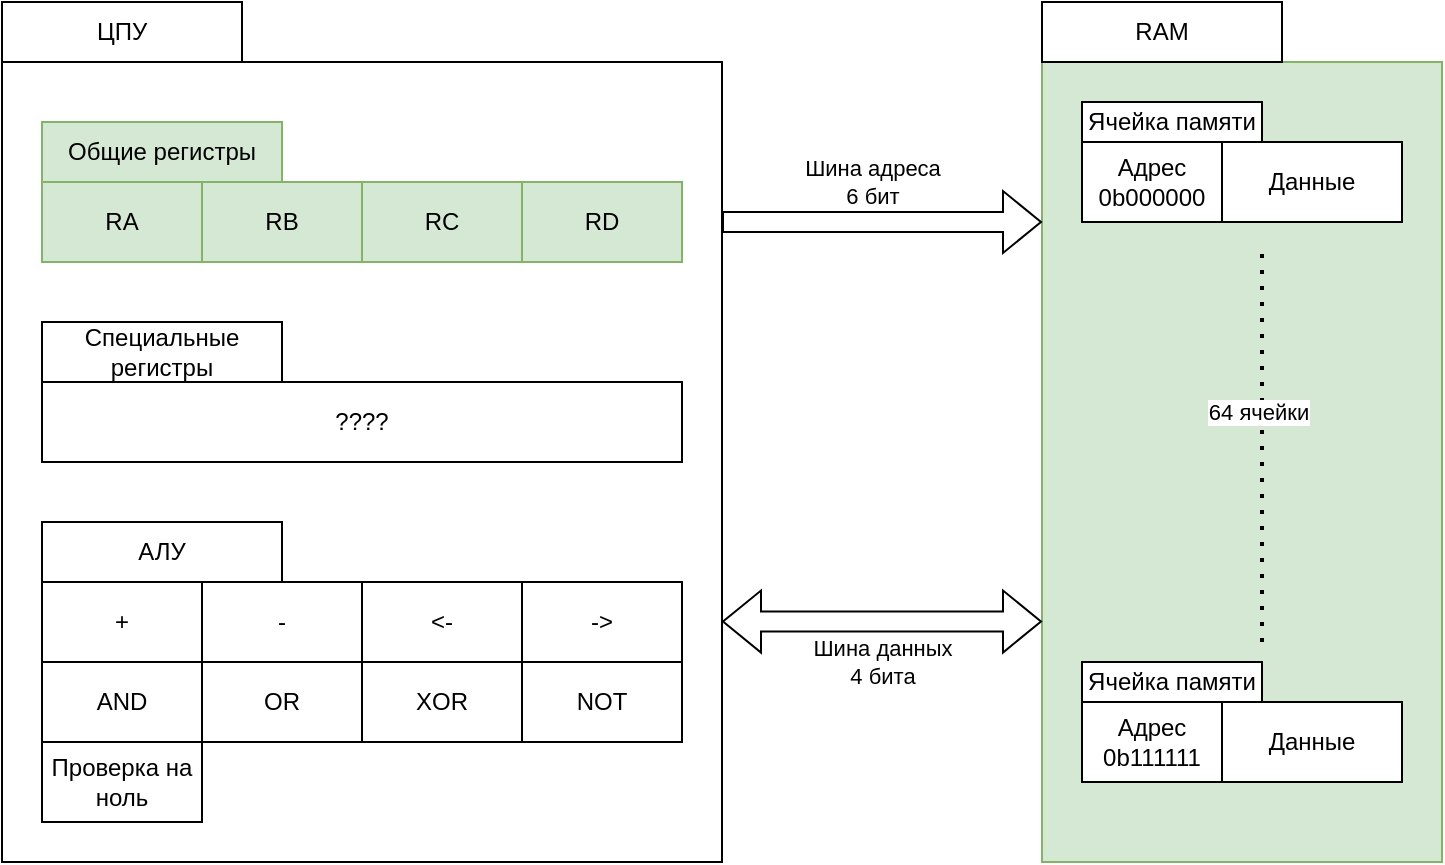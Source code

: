 <mxfile version="27.0.9" pages="4">
  <diagram name="Функциональная схема" id="OkkNEN7_uXk0d6RcDgbR">
    <mxGraphModel dx="1722" dy="1008" grid="1" gridSize="10" guides="1" tooltips="1" connect="1" arrows="1" fold="1" page="1" pageScale="1" pageWidth="827" pageHeight="1169" math="0" shadow="0">
      <root>
        <mxCell id="0" />
        <mxCell id="1" parent="0" />
        <mxCell id="JjZ53o8kFDElomvEHvUP-9" value="" style="rounded=0;whiteSpace=wrap;html=1;" parent="1" vertex="1">
          <mxGeometry x="40" y="40" width="360" height="400" as="geometry" />
        </mxCell>
        <mxCell id="JjZ53o8kFDElomvEHvUP-10" value="ЦПУ" style="rounded=0;whiteSpace=wrap;html=1;" parent="1" vertex="1">
          <mxGeometry x="40" y="10" width="120" height="30" as="geometry" />
        </mxCell>
        <mxCell id="JjZ53o8kFDElomvEHvUP-11" value="RA" style="rounded=0;whiteSpace=wrap;html=1;fillColor=#d5e8d4;strokeColor=#82b366;" parent="1" vertex="1">
          <mxGeometry x="60" y="100" width="80" height="40" as="geometry" />
        </mxCell>
        <mxCell id="JjZ53o8kFDElomvEHvUP-12" value="RB" style="rounded=0;whiteSpace=wrap;html=1;fillColor=#d5e8d4;strokeColor=#82b366;" parent="1" vertex="1">
          <mxGeometry x="140" y="100" width="80" height="40" as="geometry" />
        </mxCell>
        <mxCell id="JjZ53o8kFDElomvEHvUP-13" value="RC" style="rounded=0;whiteSpace=wrap;html=1;fillColor=#d5e8d4;strokeColor=#82b366;" parent="1" vertex="1">
          <mxGeometry x="220" y="100" width="80" height="40" as="geometry" />
        </mxCell>
        <mxCell id="JjZ53o8kFDElomvEHvUP-14" value="RD" style="rounded=0;whiteSpace=wrap;html=1;fillColor=#d5e8d4;strokeColor=#82b366;" parent="1" vertex="1">
          <mxGeometry x="300" y="100" width="80" height="40" as="geometry" />
        </mxCell>
        <mxCell id="JjZ53o8kFDElomvEHvUP-15" value="Общие регистры" style="rounded=0;whiteSpace=wrap;html=1;fillColor=#d5e8d4;strokeColor=#82b366;" parent="1" vertex="1">
          <mxGeometry x="60" y="70" width="120" height="30" as="geometry" />
        </mxCell>
        <mxCell id="JjZ53o8kFDElomvEHvUP-16" value="Специальные регистры" style="rounded=0;whiteSpace=wrap;html=1;" parent="1" vertex="1">
          <mxGeometry x="60" y="170" width="120" height="30" as="geometry" />
        </mxCell>
        <mxCell id="JjZ53o8kFDElomvEHvUP-17" value="????" style="rounded=0;whiteSpace=wrap;html=1;" parent="1" vertex="1">
          <mxGeometry x="60" y="200" width="320" height="40" as="geometry" />
        </mxCell>
        <mxCell id="JjZ53o8kFDElomvEHvUP-18" value="АЛУ" style="rounded=0;whiteSpace=wrap;html=1;" parent="1" vertex="1">
          <mxGeometry x="60" y="270" width="120" height="30" as="geometry" />
        </mxCell>
        <mxCell id="JjZ53o8kFDElomvEHvUP-19" value="+" style="rounded=0;whiteSpace=wrap;html=1;" parent="1" vertex="1">
          <mxGeometry x="60" y="300" width="80" height="40" as="geometry" />
        </mxCell>
        <mxCell id="JjZ53o8kFDElomvEHvUP-20" value="-" style="rounded=0;whiteSpace=wrap;html=1;" parent="1" vertex="1">
          <mxGeometry x="140" y="300" width="80" height="40" as="geometry" />
        </mxCell>
        <mxCell id="JjZ53o8kFDElomvEHvUP-21" value="&amp;lt;-" style="rounded=0;whiteSpace=wrap;html=1;" parent="1" vertex="1">
          <mxGeometry x="220" y="300" width="80" height="40" as="geometry" />
        </mxCell>
        <mxCell id="JjZ53o8kFDElomvEHvUP-22" value="-&amp;gt;" style="rounded=0;whiteSpace=wrap;html=1;" parent="1" vertex="1">
          <mxGeometry x="300" y="300" width="80" height="40" as="geometry" />
        </mxCell>
        <mxCell id="JjZ53o8kFDElomvEHvUP-23" value="AND" style="rounded=0;whiteSpace=wrap;html=1;" parent="1" vertex="1">
          <mxGeometry x="60" y="340" width="80" height="40" as="geometry" />
        </mxCell>
        <mxCell id="JjZ53o8kFDElomvEHvUP-24" value="OR" style="rounded=0;whiteSpace=wrap;html=1;" parent="1" vertex="1">
          <mxGeometry x="140" y="340" width="80" height="40" as="geometry" />
        </mxCell>
        <mxCell id="JjZ53o8kFDElomvEHvUP-25" value="XOR" style="rounded=0;whiteSpace=wrap;html=1;" parent="1" vertex="1">
          <mxGeometry x="220" y="340" width="80" height="40" as="geometry" />
        </mxCell>
        <mxCell id="JjZ53o8kFDElomvEHvUP-26" value="NOT" style="rounded=0;whiteSpace=wrap;html=1;" parent="1" vertex="1">
          <mxGeometry x="300" y="340" width="80" height="40" as="geometry" />
        </mxCell>
        <mxCell id="JjZ53o8kFDElomvEHvUP-27" value="Проверка на ноль" style="rounded=0;whiteSpace=wrap;html=1;" parent="1" vertex="1">
          <mxGeometry x="60" y="380" width="80" height="40" as="geometry" />
        </mxCell>
        <mxCell id="JjZ53o8kFDElomvEHvUP-28" value="" style="rounded=0;whiteSpace=wrap;html=1;fillColor=#d5e8d4;strokeColor=#82b366;" parent="1" vertex="1">
          <mxGeometry x="560" y="40" width="200" height="400" as="geometry" />
        </mxCell>
        <mxCell id="JjZ53o8kFDElomvEHvUP-29" value="RAM" style="rounded=0;whiteSpace=wrap;html=1;" parent="1" vertex="1">
          <mxGeometry x="560" y="10" width="120" height="30" as="geometry" />
        </mxCell>
        <mxCell id="JjZ53o8kFDElomvEHvUP-30" value="Ячейка памяти" style="rounded=0;whiteSpace=wrap;html=1;" parent="1" vertex="1">
          <mxGeometry x="580" y="60" width="90" height="20" as="geometry" />
        </mxCell>
        <mxCell id="JjZ53o8kFDElomvEHvUP-32" value="" style="endArrow=none;dashed=1;html=1;dashPattern=1 3;strokeWidth=2;rounded=0;exitX=0.55;exitY=0.725;exitDx=0;exitDy=0;exitPerimeter=0;" parent="1" source="JjZ53o8kFDElomvEHvUP-28" edge="1">
          <mxGeometry width="50" height="50" relative="1" as="geometry">
            <mxPoint x="460" y="510" as="sourcePoint" />
            <mxPoint x="670" y="130" as="targetPoint" />
            <Array as="points">
              <mxPoint x="670" y="250" />
            </Array>
          </mxGeometry>
        </mxCell>
        <mxCell id="JjZ53o8kFDElomvEHvUP-33" value="64 ячейки" style="edgeLabel;html=1;align=center;verticalAlign=middle;resizable=0;points=[];" parent="JjZ53o8kFDElomvEHvUP-32" vertex="1" connectable="0">
          <mxGeometry x="0.155" y="2" relative="1" as="geometry">
            <mxPoint as="offset" />
          </mxGeometry>
        </mxCell>
        <mxCell id="JjZ53o8kFDElomvEHvUP-34" value="Адрес&lt;div&gt;0b000000&lt;/div&gt;" style="rounded=0;whiteSpace=wrap;html=1;" parent="1" vertex="1">
          <mxGeometry x="580" y="80" width="70" height="40" as="geometry" />
        </mxCell>
        <mxCell id="JjZ53o8kFDElomvEHvUP-35" value="Адрес&lt;div&gt;0b111111&lt;/div&gt;" style="rounded=0;whiteSpace=wrap;html=1;" parent="1" vertex="1">
          <mxGeometry x="580" y="360" width="70" height="40" as="geometry" />
        </mxCell>
        <mxCell id="JjZ53o8kFDElomvEHvUP-36" value="Данные" style="rounded=0;whiteSpace=wrap;html=1;" parent="1" vertex="1">
          <mxGeometry x="650" y="360" width="90" height="40" as="geometry" />
        </mxCell>
        <mxCell id="JjZ53o8kFDElomvEHvUP-39" value="" style="shape=flexArrow;endArrow=classic;startArrow=classic;html=1;rounded=0;" parent="1" edge="1">
          <mxGeometry width="100" height="100" relative="1" as="geometry">
            <mxPoint x="400" y="319.76" as="sourcePoint" />
            <mxPoint x="560" y="319.76" as="targetPoint" />
          </mxGeometry>
        </mxCell>
        <mxCell id="tkYoJaVGFkr-SKMwOepF-3" value="Шина данных&lt;div&gt;4 бита&lt;/div&gt;" style="edgeLabel;html=1;align=center;verticalAlign=middle;resizable=0;points=[];" parent="JjZ53o8kFDElomvEHvUP-39" vertex="1" connectable="0">
          <mxGeometry x="-0.1" y="-4" relative="1" as="geometry">
            <mxPoint x="8" y="16" as="offset" />
          </mxGeometry>
        </mxCell>
        <mxCell id="TS3vhdxsPZKgPdGWyBY7-1" value="Данные" style="rounded=0;whiteSpace=wrap;html=1;" parent="1" vertex="1">
          <mxGeometry x="650" y="80" width="90" height="40" as="geometry" />
        </mxCell>
        <mxCell id="TS3vhdxsPZKgPdGWyBY7-2" value="Ячейка памяти" style="rounded=0;whiteSpace=wrap;html=1;" parent="1" vertex="1">
          <mxGeometry x="580" y="340" width="90" height="20" as="geometry" />
        </mxCell>
        <mxCell id="tkYoJaVGFkr-SKMwOepF-1" value="" style="shape=flexArrow;endArrow=classic;html=1;rounded=0;entryX=0;entryY=0.2;entryDx=0;entryDy=0;entryPerimeter=0;exitX=1;exitY=0.2;exitDx=0;exitDy=0;exitPerimeter=0;" parent="1" source="JjZ53o8kFDElomvEHvUP-9" target="JjZ53o8kFDElomvEHvUP-28" edge="1">
          <mxGeometry width="50" height="50" relative="1" as="geometry">
            <mxPoint x="401" y="119" as="sourcePoint" />
            <mxPoint x="490" y="100" as="targetPoint" />
          </mxGeometry>
        </mxCell>
        <mxCell id="tkYoJaVGFkr-SKMwOepF-2" value="Шина адреса&lt;br&gt;6 бит" style="edgeLabel;html=1;align=center;verticalAlign=middle;resizable=0;points=[];" parent="tkYoJaVGFkr-SKMwOepF-1" vertex="1" connectable="0">
          <mxGeometry x="-0.068" y="4" relative="1" as="geometry">
            <mxPoint y="-16" as="offset" />
          </mxGeometry>
        </mxCell>
      </root>
    </mxGraphModel>
  </diagram>
  <diagram id="n3JKNsdbx9S0lQz_tTp-" name="Организация памяти">
    <mxGraphModel dx="826" dy="484" grid="1" gridSize="10" guides="1" tooltips="1" connect="1" arrows="1" fold="1" page="1" pageScale="1" pageWidth="827" pageHeight="1169" math="0" shadow="0">
      <root>
        <mxCell id="0" />
        <mxCell id="1" parent="0" />
        <mxCell id="Vs89azDwQFZj7gkNHqnI-1" value="" style="rounded=0;whiteSpace=wrap;html=1;" vertex="1" parent="1">
          <mxGeometry x="520" y="40" width="40" height="160" as="geometry" />
        </mxCell>
        <mxCell id="Vs89azDwQFZj7gkNHqnI-2" value="" style="rounded=0;whiteSpace=wrap;html=1;" vertex="1" parent="1">
          <mxGeometry x="560" y="40" width="40" height="160" as="geometry" />
        </mxCell>
        <mxCell id="Vs89azDwQFZj7gkNHqnI-3" value="" style="rounded=0;whiteSpace=wrap;html=1;" vertex="1" parent="1">
          <mxGeometry x="480" y="40" width="40" height="160" as="geometry" />
        </mxCell>
        <mxCell id="Vs89azDwQFZj7gkNHqnI-4" value="Mem" style="text;html=1;align=center;verticalAlign=middle;resizable=0;points=[];autosize=1;strokeColor=none;fillColor=none;" vertex="1" parent="1">
          <mxGeometry x="515" y="40" width="50" height="30" as="geometry" />
        </mxCell>
        <mxCell id="Vs89azDwQFZj7gkNHqnI-5" value="D0" style="text;html=1;align=center;verticalAlign=middle;resizable=0;points=[];autosize=1;strokeColor=none;fillColor=none;" vertex="1" parent="1">
          <mxGeometry x="560" y="40" width="40" height="30" as="geometry" />
        </mxCell>
        <mxCell id="Vs89azDwQFZj7gkNHqnI-6" value="D1" style="text;html=1;align=center;verticalAlign=middle;resizable=0;points=[];autosize=1;strokeColor=none;fillColor=none;" vertex="1" parent="1">
          <mxGeometry x="560" y="60" width="40" height="30" as="geometry" />
        </mxCell>
        <mxCell id="Vs89azDwQFZj7gkNHqnI-7" value="D2" style="text;html=1;align=center;verticalAlign=middle;resizable=0;points=[];autosize=1;strokeColor=none;fillColor=none;" vertex="1" parent="1">
          <mxGeometry x="560" y="80" width="40" height="30" as="geometry" />
        </mxCell>
        <mxCell id="Vs89azDwQFZj7gkNHqnI-8" value="D3" style="text;html=1;align=center;verticalAlign=middle;resizable=0;points=[];autosize=1;strokeColor=none;fillColor=none;" vertex="1" parent="1">
          <mxGeometry x="560" y="100" width="40" height="30" as="geometry" />
        </mxCell>
        <mxCell id="Vs89azDwQFZj7gkNHqnI-9" value="" style="endArrow=none;html=1;rounded=0;" edge="1" parent="1">
          <mxGeometry width="50" height="50" relative="1" as="geometry">
            <mxPoint x="600" y="54.86" as="sourcePoint" />
            <mxPoint x="800" y="55" as="targetPoint" />
          </mxGeometry>
        </mxCell>
        <mxCell id="Vs89azDwQFZj7gkNHqnI-10" value="" style="endArrow=none;html=1;rounded=0;" edge="1" parent="1">
          <mxGeometry width="50" height="50" relative="1" as="geometry">
            <mxPoint x="600" y="74.86" as="sourcePoint" />
            <mxPoint x="800" y="75" as="targetPoint" />
          </mxGeometry>
        </mxCell>
        <mxCell id="Vs89azDwQFZj7gkNHqnI-11" value="" style="endArrow=none;html=1;rounded=0;" edge="1" parent="1">
          <mxGeometry width="50" height="50" relative="1" as="geometry">
            <mxPoint x="600" y="94.86" as="sourcePoint" />
            <mxPoint x="800" y="95" as="targetPoint" />
          </mxGeometry>
        </mxCell>
        <mxCell id="Vs89azDwQFZj7gkNHqnI-12" value="" style="endArrow=none;html=1;rounded=0;" edge="1" parent="1">
          <mxGeometry width="50" height="50" relative="1" as="geometry">
            <mxPoint x="600" y="114.86" as="sourcePoint" />
            <mxPoint x="800" y="115" as="targetPoint" />
          </mxGeometry>
        </mxCell>
        <mxCell id="Vs89azDwQFZj7gkNHqnI-13" value="IN0" style="text;html=1;align=center;verticalAlign=middle;resizable=0;points=[];autosize=1;strokeColor=none;fillColor=none;" vertex="1" parent="1">
          <mxGeometry x="480" y="40" width="40" height="30" as="geometry" />
        </mxCell>
        <mxCell id="Vs89azDwQFZj7gkNHqnI-14" value="IN1" style="text;html=1;align=center;verticalAlign=middle;resizable=0;points=[];autosize=1;strokeColor=none;fillColor=none;" vertex="1" parent="1">
          <mxGeometry x="480" y="60" width="40" height="30" as="geometry" />
        </mxCell>
        <mxCell id="Vs89azDwQFZj7gkNHqnI-15" value="IN2" style="text;html=1;align=center;verticalAlign=middle;resizable=0;points=[];autosize=1;strokeColor=none;fillColor=none;" vertex="1" parent="1">
          <mxGeometry x="480" y="80" width="40" height="30" as="geometry" />
        </mxCell>
        <mxCell id="Vs89azDwQFZj7gkNHqnI-16" value="IN3" style="text;html=1;align=center;verticalAlign=middle;resizable=0;points=[];autosize=1;strokeColor=none;fillColor=none;" vertex="1" parent="1">
          <mxGeometry x="480" y="100" width="40" height="30" as="geometry" />
        </mxCell>
        <mxCell id="Vs89azDwQFZj7gkNHqnI-17" value="" style="endArrow=none;html=1;rounded=0;" edge="1" parent="1">
          <mxGeometry width="50" height="50" relative="1" as="geometry">
            <mxPoint x="10" y="55" as="sourcePoint" />
            <mxPoint x="480" y="54.86" as="targetPoint" />
          </mxGeometry>
        </mxCell>
        <mxCell id="Vs89azDwQFZj7gkNHqnI-18" value="" style="endArrow=none;html=1;rounded=0;" edge="1" parent="1">
          <mxGeometry width="50" height="50" relative="1" as="geometry">
            <mxPoint x="10" y="75" as="sourcePoint" />
            <mxPoint x="480" y="74.86" as="targetPoint" />
          </mxGeometry>
        </mxCell>
        <mxCell id="Vs89azDwQFZj7gkNHqnI-19" value="" style="endArrow=none;html=1;rounded=0;" edge="1" parent="1">
          <mxGeometry width="50" height="50" relative="1" as="geometry">
            <mxPoint x="10" y="95" as="sourcePoint" />
            <mxPoint x="480" y="94.86" as="targetPoint" />
          </mxGeometry>
        </mxCell>
        <mxCell id="Vs89azDwQFZj7gkNHqnI-20" value="" style="endArrow=none;html=1;rounded=0;" edge="1" parent="1">
          <mxGeometry width="50" height="50" relative="1" as="geometry">
            <mxPoint x="10" y="115" as="sourcePoint" />
            <mxPoint x="480" y="114.86" as="targetPoint" />
          </mxGeometry>
        </mxCell>
        <mxCell id="Vs89azDwQFZj7gkNHqnI-21" value="" style="endArrow=none;html=1;rounded=0;" edge="1" parent="1">
          <mxGeometry width="50" height="50" relative="1" as="geometry">
            <mxPoint x="480" y="130" as="sourcePoint" />
            <mxPoint x="520" y="130" as="targetPoint" />
          </mxGeometry>
        </mxCell>
        <mxCell id="Vs89azDwQFZj7gkNHqnI-22" value="R" style="text;html=1;align=center;verticalAlign=middle;resizable=0;points=[];autosize=1;strokeColor=none;fillColor=none;" vertex="1" parent="1">
          <mxGeometry x="485" y="126" width="30" height="30" as="geometry" />
        </mxCell>
        <mxCell id="Vs89azDwQFZj7gkNHqnI-23" value="W" style="text;html=1;align=center;verticalAlign=middle;resizable=0;points=[];autosize=1;strokeColor=none;fillColor=none;" vertex="1" parent="1">
          <mxGeometry x="485" y="140" width="30" height="30" as="geometry" />
        </mxCell>
        <mxCell id="Vs89azDwQFZj7gkNHqnI-24" value="" style="endArrow=none;html=1;rounded=0;" edge="1" parent="1">
          <mxGeometry width="50" height="50" relative="1" as="geometry">
            <mxPoint x="10" y="141" as="sourcePoint" />
            <mxPoint x="480" y="140.86" as="targetPoint" />
          </mxGeometry>
        </mxCell>
        <mxCell id="Vs89azDwQFZj7gkNHqnI-25" value="" style="endArrow=none;html=1;rounded=0;" edge="1" parent="1">
          <mxGeometry width="50" height="50" relative="1" as="geometry">
            <mxPoint x="480" y="170" as="sourcePoint" />
            <mxPoint x="520" y="170" as="targetPoint" />
          </mxGeometry>
        </mxCell>
        <mxCell id="Vs89azDwQFZj7gkNHqnI-26" value="E" style="text;html=1;align=center;verticalAlign=middle;resizable=0;points=[];autosize=1;strokeColor=none;fillColor=none;" vertex="1" parent="1">
          <mxGeometry x="485" y="170" width="30" height="30" as="geometry" />
        </mxCell>
        <mxCell id="Vs89azDwQFZj7gkNHqnI-30" value="" style="endArrow=none;html=1;rounded=0;" edge="1" parent="1">
          <mxGeometry width="50" height="50" relative="1" as="geometry">
            <mxPoint x="10" y="155" as="sourcePoint" />
            <mxPoint x="480" y="154.86" as="targetPoint" />
          </mxGeometry>
        </mxCell>
        <mxCell id="Vs89azDwQFZj7gkNHqnI-31" value="" style="endArrow=none;html=1;rounded=0;" edge="1" parent="1">
          <mxGeometry width="50" height="50" relative="1" as="geometry">
            <mxPoint x="410" y="184.86" as="sourcePoint" />
            <mxPoint x="480" y="184.86" as="targetPoint" />
          </mxGeometry>
        </mxCell>
        <mxCell id="Vs89azDwQFZj7gkNHqnI-32" value="" style="rounded=0;whiteSpace=wrap;html=1;" vertex="1" parent="1">
          <mxGeometry x="520" y="240" width="40" height="160" as="geometry" />
        </mxCell>
        <mxCell id="Vs89azDwQFZj7gkNHqnI-33" value="" style="rounded=0;whiteSpace=wrap;html=1;" vertex="1" parent="1">
          <mxGeometry x="560" y="240" width="40" height="160" as="geometry" />
        </mxCell>
        <mxCell id="Vs89azDwQFZj7gkNHqnI-34" value="" style="rounded=0;whiteSpace=wrap;html=1;" vertex="1" parent="1">
          <mxGeometry x="480" y="240" width="40" height="160" as="geometry" />
        </mxCell>
        <mxCell id="Vs89azDwQFZj7gkNHqnI-35" value="Mem" style="text;html=1;align=center;verticalAlign=middle;resizable=0;points=[];autosize=1;strokeColor=none;fillColor=none;" vertex="1" parent="1">
          <mxGeometry x="515" y="240" width="50" height="30" as="geometry" />
        </mxCell>
        <mxCell id="Vs89azDwQFZj7gkNHqnI-36" value="..." style="text;html=1;align=center;verticalAlign=middle;resizable=0;points=[];autosize=1;strokeColor=none;fillColor=none;" vertex="1" parent="1">
          <mxGeometry x="525" y="200" width="30" height="30" as="geometry" />
        </mxCell>
        <mxCell id="Vs89azDwQFZj7gkNHqnI-40" value="" style="endArrow=none;html=1;rounded=0;" edge="1" parent="1">
          <mxGeometry width="50" height="50" relative="1" as="geometry">
            <mxPoint x="600" y="254.86" as="sourcePoint" />
            <mxPoint x="670" y="254.86" as="targetPoint" />
          </mxGeometry>
        </mxCell>
        <mxCell id="Vs89azDwQFZj7gkNHqnI-41" value="" style="endArrow=none;html=1;rounded=0;" edge="1" parent="1">
          <mxGeometry width="50" height="50" relative="1" as="geometry">
            <mxPoint x="600" y="274.86" as="sourcePoint" />
            <mxPoint x="700" y="275" as="targetPoint" />
          </mxGeometry>
        </mxCell>
        <mxCell id="Vs89azDwQFZj7gkNHqnI-42" value="" style="endArrow=none;html=1;rounded=0;" edge="1" parent="1">
          <mxGeometry width="50" height="50" relative="1" as="geometry">
            <mxPoint x="600" y="294.86" as="sourcePoint" />
            <mxPoint x="740" y="295" as="targetPoint" />
          </mxGeometry>
        </mxCell>
        <mxCell id="Vs89azDwQFZj7gkNHqnI-43" value="" style="endArrow=none;html=1;rounded=0;" edge="1" parent="1">
          <mxGeometry width="50" height="50" relative="1" as="geometry">
            <mxPoint x="600" y="314.86" as="sourcePoint" />
            <mxPoint x="770" y="315" as="targetPoint" />
          </mxGeometry>
        </mxCell>
        <mxCell id="Vs89azDwQFZj7gkNHqnI-48" value="" style="endArrow=none;html=1;rounded=0;" edge="1" parent="1">
          <mxGeometry width="50" height="50" relative="1" as="geometry">
            <mxPoint x="360" y="255" as="sourcePoint" />
            <mxPoint x="480" y="254.86" as="targetPoint" />
          </mxGeometry>
        </mxCell>
        <mxCell id="Vs89azDwQFZj7gkNHqnI-49" value="" style="endArrow=none;html=1;rounded=0;" edge="1" parent="1">
          <mxGeometry width="50" height="50" relative="1" as="geometry">
            <mxPoint x="340" y="275" as="sourcePoint" />
            <mxPoint x="480" y="274.86" as="targetPoint" />
          </mxGeometry>
        </mxCell>
        <mxCell id="Vs89azDwQFZj7gkNHqnI-50" value="" style="endArrow=none;html=1;rounded=0;" edge="1" parent="1">
          <mxGeometry width="50" height="50" relative="1" as="geometry">
            <mxPoint x="320" y="295" as="sourcePoint" />
            <mxPoint x="480" y="294.86" as="targetPoint" />
          </mxGeometry>
        </mxCell>
        <mxCell id="Vs89azDwQFZj7gkNHqnI-51" value="" style="endArrow=none;html=1;rounded=0;" edge="1" parent="1">
          <mxGeometry width="50" height="50" relative="1" as="geometry">
            <mxPoint x="300" y="315" as="sourcePoint" />
            <mxPoint x="480" y="314.86" as="targetPoint" />
          </mxGeometry>
        </mxCell>
        <mxCell id="Vs89azDwQFZj7gkNHqnI-52" value="" style="endArrow=none;html=1;rounded=0;" edge="1" parent="1">
          <mxGeometry width="50" height="50" relative="1" as="geometry">
            <mxPoint x="480" y="330" as="sourcePoint" />
            <mxPoint x="520" y="330" as="targetPoint" />
          </mxGeometry>
        </mxCell>
        <mxCell id="Vs89azDwQFZj7gkNHqnI-53" value="R" style="text;html=1;align=center;verticalAlign=middle;resizable=0;points=[];autosize=1;strokeColor=none;fillColor=none;" vertex="1" parent="1">
          <mxGeometry x="485" y="326" width="30" height="30" as="geometry" />
        </mxCell>
        <mxCell id="Vs89azDwQFZj7gkNHqnI-54" value="W" style="text;html=1;align=center;verticalAlign=middle;resizable=0;points=[];autosize=1;strokeColor=none;fillColor=none;" vertex="1" parent="1">
          <mxGeometry x="485" y="340" width="30" height="30" as="geometry" />
        </mxCell>
        <mxCell id="Vs89azDwQFZj7gkNHqnI-55" value="" style="endArrow=none;html=1;rounded=0;" edge="1" parent="1">
          <mxGeometry width="50" height="50" relative="1" as="geometry">
            <mxPoint x="280" y="341" as="sourcePoint" />
            <mxPoint x="480" y="340.86" as="targetPoint" />
          </mxGeometry>
        </mxCell>
        <mxCell id="Vs89azDwQFZj7gkNHqnI-56" value="" style="endArrow=none;html=1;rounded=0;" edge="1" parent="1">
          <mxGeometry width="50" height="50" relative="1" as="geometry">
            <mxPoint x="480" y="370" as="sourcePoint" />
            <mxPoint x="520" y="370" as="targetPoint" />
          </mxGeometry>
        </mxCell>
        <mxCell id="Vs89azDwQFZj7gkNHqnI-57" value="E" style="text;html=1;align=center;verticalAlign=middle;resizable=0;points=[];autosize=1;strokeColor=none;fillColor=none;" vertex="1" parent="1">
          <mxGeometry x="485" y="370" width="30" height="30" as="geometry" />
        </mxCell>
        <mxCell id="Vs89azDwQFZj7gkNHqnI-58" value="" style="endArrow=none;html=1;rounded=0;" edge="1" parent="1">
          <mxGeometry width="50" height="50" relative="1" as="geometry">
            <mxPoint x="260" y="355" as="sourcePoint" />
            <mxPoint x="480" y="354.86" as="targetPoint" />
          </mxGeometry>
        </mxCell>
        <mxCell id="Vs89azDwQFZj7gkNHqnI-59" value="" style="endArrow=none;html=1;rounded=0;" edge="1" parent="1">
          <mxGeometry width="50" height="50" relative="1" as="geometry">
            <mxPoint x="240" y="385" as="sourcePoint" />
            <mxPoint x="480" y="384.86" as="targetPoint" />
          </mxGeometry>
        </mxCell>
        <mxCell id="Vs89azDwQFZj7gkNHqnI-60" value="" style="rounded=0;whiteSpace=wrap;html=1;" vertex="1" parent="1">
          <mxGeometry x="120" y="200" width="40" height="160" as="geometry" />
        </mxCell>
        <mxCell id="Vs89azDwQFZj7gkNHqnI-61" value="" style="rounded=0;whiteSpace=wrap;html=1;" vertex="1" parent="1">
          <mxGeometry x="160" y="200" width="40" height="160" as="geometry" />
        </mxCell>
        <mxCell id="Vs89azDwQFZj7gkNHqnI-62" value="" style="rounded=0;whiteSpace=wrap;html=1;" vertex="1" parent="1">
          <mxGeometry x="80" y="200" width="40" height="160" as="geometry" />
        </mxCell>
        <mxCell id="Vs89azDwQFZj7gkNHqnI-63" value="DC" style="text;html=1;align=center;verticalAlign=middle;resizable=0;points=[];autosize=1;strokeColor=none;fillColor=none;" vertex="1" parent="1">
          <mxGeometry x="120" y="200" width="40" height="30" as="geometry" />
        </mxCell>
        <mxCell id="Vs89azDwQFZj7gkNHqnI-64" value="D0" style="text;html=1;align=center;verticalAlign=middle;resizable=0;points=[];autosize=1;strokeColor=none;fillColor=none;" vertex="1" parent="1">
          <mxGeometry x="160" y="200" width="40" height="30" as="geometry" />
        </mxCell>
        <mxCell id="Vs89azDwQFZj7gkNHqnI-67" value="D63" style="text;html=1;align=center;verticalAlign=middle;resizable=0;points=[];autosize=1;strokeColor=none;fillColor=none;" vertex="1" parent="1">
          <mxGeometry x="155" y="330" width="50" height="30" as="geometry" />
        </mxCell>
        <mxCell id="Vs89azDwQFZj7gkNHqnI-68" value="A0" style="text;html=1;align=center;verticalAlign=middle;resizable=0;points=[];autosize=1;strokeColor=none;fillColor=none;" vertex="1" parent="1">
          <mxGeometry x="80" y="200" width="40" height="30" as="geometry" />
        </mxCell>
        <mxCell id="Vs89azDwQFZj7gkNHqnI-69" value="A1" style="text;html=1;align=center;verticalAlign=middle;resizable=0;points=[];autosize=1;strokeColor=none;fillColor=none;" vertex="1" parent="1">
          <mxGeometry x="80" y="220" width="40" height="30" as="geometry" />
        </mxCell>
        <mxCell id="Vs89azDwQFZj7gkNHqnI-70" value="A2" style="text;html=1;align=center;verticalAlign=middle;resizable=0;points=[];autosize=1;strokeColor=none;fillColor=none;" vertex="1" parent="1">
          <mxGeometry x="80" y="240" width="40" height="30" as="geometry" />
        </mxCell>
        <mxCell id="Vs89azDwQFZj7gkNHqnI-71" value="A3" style="text;html=1;align=center;verticalAlign=middle;resizable=0;points=[];autosize=1;strokeColor=none;fillColor=none;" vertex="1" parent="1">
          <mxGeometry x="80" y="260" width="40" height="30" as="geometry" />
        </mxCell>
        <mxCell id="Vs89azDwQFZj7gkNHqnI-77" value="IN0" style="text;html=1;align=center;verticalAlign=middle;resizable=0;points=[];autosize=1;strokeColor=none;fillColor=none;" vertex="1" parent="1">
          <mxGeometry x="480" y="240" width="40" height="30" as="geometry" />
        </mxCell>
        <mxCell id="Vs89azDwQFZj7gkNHqnI-78" value="IN1" style="text;html=1;align=center;verticalAlign=middle;resizable=0;points=[];autosize=1;strokeColor=none;fillColor=none;" vertex="1" parent="1">
          <mxGeometry x="480" y="260" width="40" height="30" as="geometry" />
        </mxCell>
        <mxCell id="Vs89azDwQFZj7gkNHqnI-79" value="IN2" style="text;html=1;align=center;verticalAlign=middle;resizable=0;points=[];autosize=1;strokeColor=none;fillColor=none;" vertex="1" parent="1">
          <mxGeometry x="480" y="280" width="40" height="30" as="geometry" />
        </mxCell>
        <mxCell id="Vs89azDwQFZj7gkNHqnI-80" value="IN3" style="text;html=1;align=center;verticalAlign=middle;resizable=0;points=[];autosize=1;strokeColor=none;fillColor=none;" vertex="1" parent="1">
          <mxGeometry x="480" y="300" width="40" height="30" as="geometry" />
        </mxCell>
        <mxCell id="Vs89azDwQFZj7gkNHqnI-81" value="D0" style="text;html=1;align=center;verticalAlign=middle;resizable=0;points=[];autosize=1;strokeColor=none;fillColor=none;" vertex="1" parent="1">
          <mxGeometry x="560" y="240" width="40" height="30" as="geometry" />
        </mxCell>
        <mxCell id="Vs89azDwQFZj7gkNHqnI-82" value="D1" style="text;html=1;align=center;verticalAlign=middle;resizable=0;points=[];autosize=1;strokeColor=none;fillColor=none;" vertex="1" parent="1">
          <mxGeometry x="560" y="260" width="40" height="30" as="geometry" />
        </mxCell>
        <mxCell id="Vs89azDwQFZj7gkNHqnI-83" value="D2" style="text;html=1;align=center;verticalAlign=middle;resizable=0;points=[];autosize=1;strokeColor=none;fillColor=none;" vertex="1" parent="1">
          <mxGeometry x="560" y="280" width="40" height="30" as="geometry" />
        </mxCell>
        <mxCell id="Vs89azDwQFZj7gkNHqnI-84" value="D3" style="text;html=1;align=center;verticalAlign=middle;resizable=0;points=[];autosize=1;strokeColor=none;fillColor=none;" vertex="1" parent="1">
          <mxGeometry x="560" y="300" width="40" height="30" as="geometry" />
        </mxCell>
        <mxCell id="Vs89azDwQFZj7gkNHqnI-86" value="A4" style="text;html=1;align=center;verticalAlign=middle;resizable=0;points=[];autosize=1;strokeColor=none;fillColor=none;" vertex="1" parent="1">
          <mxGeometry x="80" y="280" width="40" height="30" as="geometry" />
        </mxCell>
        <mxCell id="Vs89azDwQFZj7gkNHqnI-87" value="A5" style="text;html=1;align=center;verticalAlign=middle;resizable=0;points=[];autosize=1;strokeColor=none;fillColor=none;" vertex="1" parent="1">
          <mxGeometry x="80" y="300" width="40" height="30" as="geometry" />
        </mxCell>
        <mxCell id="Vs89azDwQFZj7gkNHqnI-88" value="..." style="text;html=1;align=center;verticalAlign=middle;resizable=0;points=[];autosize=1;strokeColor=none;fillColor=none;" vertex="1" parent="1">
          <mxGeometry x="165" y="260" width="30" height="30" as="geometry" />
        </mxCell>
        <mxCell id="Vs89azDwQFZj7gkNHqnI-89" value="" style="endArrow=none;html=1;rounded=0;" edge="1" parent="1">
          <mxGeometry width="50" height="50" relative="1" as="geometry">
            <mxPoint x="10" y="214.8" as="sourcePoint" />
            <mxPoint x="80" y="214.8" as="targetPoint" />
          </mxGeometry>
        </mxCell>
        <mxCell id="Vs89azDwQFZj7gkNHqnI-90" value="" style="endArrow=none;html=1;rounded=0;" edge="1" parent="1">
          <mxGeometry width="50" height="50" relative="1" as="geometry">
            <mxPoint x="10" y="234.8" as="sourcePoint" />
            <mxPoint x="80" y="234.8" as="targetPoint" />
          </mxGeometry>
        </mxCell>
        <mxCell id="Vs89azDwQFZj7gkNHqnI-91" value="" style="endArrow=none;html=1;rounded=0;" edge="1" parent="1">
          <mxGeometry width="50" height="50" relative="1" as="geometry">
            <mxPoint x="10" y="254.8" as="sourcePoint" />
            <mxPoint x="80" y="254.8" as="targetPoint" />
          </mxGeometry>
        </mxCell>
        <mxCell id="Vs89azDwQFZj7gkNHqnI-92" value="" style="endArrow=none;html=1;rounded=0;" edge="1" parent="1">
          <mxGeometry width="50" height="50" relative="1" as="geometry">
            <mxPoint x="10" y="274.8" as="sourcePoint" />
            <mxPoint x="80" y="274.8" as="targetPoint" />
          </mxGeometry>
        </mxCell>
        <mxCell id="Vs89azDwQFZj7gkNHqnI-93" value="" style="endArrow=none;html=1;rounded=0;" edge="1" parent="1">
          <mxGeometry width="50" height="50" relative="1" as="geometry">
            <mxPoint x="10" y="294.8" as="sourcePoint" />
            <mxPoint x="80" y="294.8" as="targetPoint" />
          </mxGeometry>
        </mxCell>
        <mxCell id="Vs89azDwQFZj7gkNHqnI-94" value="" style="endArrow=none;html=1;rounded=0;" edge="1" parent="1">
          <mxGeometry width="50" height="50" relative="1" as="geometry">
            <mxPoint x="10" y="314.8" as="sourcePoint" />
            <mxPoint x="80" y="314.8" as="targetPoint" />
          </mxGeometry>
        </mxCell>
        <mxCell id="Vs89azDwQFZj7gkNHqnI-95" value="" style="endArrow=none;html=1;rounded=0;" edge="1" parent="1">
          <mxGeometry width="50" height="50" relative="1" as="geometry">
            <mxPoint x="360" y="55" as="sourcePoint" />
            <mxPoint x="360" y="256" as="targetPoint" />
          </mxGeometry>
        </mxCell>
        <mxCell id="Vs89azDwQFZj7gkNHqnI-97" value="" style="endArrow=none;html=1;rounded=0;" edge="1" parent="1">
          <mxGeometry width="50" height="50" relative="1" as="geometry">
            <mxPoint x="320" y="94" as="sourcePoint" />
            <mxPoint x="320" y="295" as="targetPoint" />
          </mxGeometry>
        </mxCell>
        <mxCell id="Vs89azDwQFZj7gkNHqnI-98" value="" style="endArrow=none;html=1;rounded=0;" edge="1" parent="1">
          <mxGeometry width="50" height="50" relative="1" as="geometry">
            <mxPoint x="340" y="75" as="sourcePoint" />
            <mxPoint x="340" y="275" as="targetPoint" />
          </mxGeometry>
        </mxCell>
        <mxCell id="Vs89azDwQFZj7gkNHqnI-99" value="" style="endArrow=none;html=1;rounded=0;" edge="1" parent="1">
          <mxGeometry width="50" height="50" relative="1" as="geometry">
            <mxPoint x="300" y="114" as="sourcePoint" />
            <mxPoint x="300" y="315" as="targetPoint" />
          </mxGeometry>
        </mxCell>
        <mxCell id="Vs89azDwQFZj7gkNHqnI-100" value="" style="endArrow=none;html=1;rounded=0;" edge="1" parent="1">
          <mxGeometry width="50" height="50" relative="1" as="geometry">
            <mxPoint x="200" y="214.86" as="sourcePoint" />
            <mxPoint x="410" y="215" as="targetPoint" />
          </mxGeometry>
        </mxCell>
        <mxCell id="Vs89azDwQFZj7gkNHqnI-101" value="" style="endArrow=none;html=1;rounded=0;" edge="1" parent="1">
          <mxGeometry width="50" height="50" relative="1" as="geometry">
            <mxPoint x="410" y="185" as="sourcePoint" />
            <mxPoint x="410" y="215" as="targetPoint" />
          </mxGeometry>
        </mxCell>
        <mxCell id="Vs89azDwQFZj7gkNHqnI-102" value="" style="endArrow=none;html=1;rounded=0;" edge="1" parent="1">
          <mxGeometry width="50" height="50" relative="1" as="geometry">
            <mxPoint x="200" y="344.88" as="sourcePoint" />
            <mxPoint x="240" y="345" as="targetPoint" />
          </mxGeometry>
        </mxCell>
        <mxCell id="Vs89azDwQFZj7gkNHqnI-103" value="" style="endArrow=none;html=1;rounded=0;" edge="1" parent="1">
          <mxGeometry width="50" height="50" relative="1" as="geometry">
            <mxPoint x="240" y="345" as="sourcePoint" />
            <mxPoint x="240" y="385" as="targetPoint" />
          </mxGeometry>
        </mxCell>
        <mxCell id="Vs89azDwQFZj7gkNHqnI-104" value="" style="endArrow=none;html=1;rounded=0;" edge="1" parent="1">
          <mxGeometry width="50" height="50" relative="1" as="geometry">
            <mxPoint x="280" y="341" as="sourcePoint" />
            <mxPoint x="280" y="141" as="targetPoint" />
          </mxGeometry>
        </mxCell>
        <mxCell id="Vs89azDwQFZj7gkNHqnI-105" value="" style="endArrow=none;html=1;rounded=0;" edge="1" parent="1">
          <mxGeometry width="50" height="50" relative="1" as="geometry">
            <mxPoint x="260" y="356" as="sourcePoint" />
            <mxPoint x="260" y="155" as="targetPoint" />
          </mxGeometry>
        </mxCell>
        <mxCell id="Vs89azDwQFZj7gkNHqnI-106" value="D0" style="text;html=1;align=center;verticalAlign=middle;resizable=0;points=[];autosize=1;strokeColor=none;fillColor=none;" vertex="1" parent="1">
          <mxGeometry x="1" y="31" width="40" height="30" as="geometry" />
        </mxCell>
        <mxCell id="Vs89azDwQFZj7gkNHqnI-107" value="D1" style="text;html=1;align=center;verticalAlign=middle;resizable=0;points=[];autosize=1;strokeColor=none;fillColor=none;" vertex="1" parent="1">
          <mxGeometry x="1" y="51" width="40" height="30" as="geometry" />
        </mxCell>
        <mxCell id="Vs89azDwQFZj7gkNHqnI-108" value="D2" style="text;html=1;align=center;verticalAlign=middle;resizable=0;points=[];autosize=1;strokeColor=none;fillColor=none;" vertex="1" parent="1">
          <mxGeometry x="1" y="71" width="40" height="30" as="geometry" />
        </mxCell>
        <mxCell id="Vs89azDwQFZj7gkNHqnI-109" value="D3" style="text;html=1;align=center;verticalAlign=middle;resizable=0;points=[];autosize=1;strokeColor=none;fillColor=none;" vertex="1" parent="1">
          <mxGeometry x="1" y="91" width="40" height="30" as="geometry" />
        </mxCell>
        <mxCell id="Vs89azDwQFZj7gkNHqnI-110" value="R" style="text;html=1;align=center;verticalAlign=middle;resizable=0;points=[];autosize=1;strokeColor=none;fillColor=none;" vertex="1" parent="1">
          <mxGeometry x="6" y="119" width="30" height="30" as="geometry" />
        </mxCell>
        <mxCell id="Vs89azDwQFZj7gkNHqnI-111" value="W" style="text;html=1;align=center;verticalAlign=middle;resizable=0;points=[];autosize=1;strokeColor=none;fillColor=none;" vertex="1" parent="1">
          <mxGeometry x="6" y="133" width="30" height="30" as="geometry" />
        </mxCell>
        <mxCell id="Vs89azDwQFZj7gkNHqnI-112" value="A0" style="text;html=1;align=center;verticalAlign=middle;resizable=0;points=[];autosize=1;strokeColor=none;fillColor=none;" vertex="1" parent="1">
          <mxGeometry x="2" y="192" width="40" height="30" as="geometry" />
        </mxCell>
        <mxCell id="Vs89azDwQFZj7gkNHqnI-113" value="A1" style="text;html=1;align=center;verticalAlign=middle;resizable=0;points=[];autosize=1;strokeColor=none;fillColor=none;" vertex="1" parent="1">
          <mxGeometry x="2" y="212" width="40" height="30" as="geometry" />
        </mxCell>
        <mxCell id="Vs89azDwQFZj7gkNHqnI-114" value="A2" style="text;html=1;align=center;verticalAlign=middle;resizable=0;points=[];autosize=1;strokeColor=none;fillColor=none;" vertex="1" parent="1">
          <mxGeometry x="2" y="232" width="40" height="30" as="geometry" />
        </mxCell>
        <mxCell id="Vs89azDwQFZj7gkNHqnI-115" value="A3" style="text;html=1;align=center;verticalAlign=middle;resizable=0;points=[];autosize=1;strokeColor=none;fillColor=none;" vertex="1" parent="1">
          <mxGeometry x="2" y="252" width="40" height="30" as="geometry" />
        </mxCell>
        <mxCell id="Vs89azDwQFZj7gkNHqnI-116" value="A4" style="text;html=1;align=center;verticalAlign=middle;resizable=0;points=[];autosize=1;strokeColor=none;fillColor=none;" vertex="1" parent="1">
          <mxGeometry x="2" y="272" width="40" height="30" as="geometry" />
        </mxCell>
        <mxCell id="Vs89azDwQFZj7gkNHqnI-117" value="A5" style="text;html=1;align=center;verticalAlign=middle;resizable=0;points=[];autosize=1;strokeColor=none;fillColor=none;" vertex="1" parent="1">
          <mxGeometry x="2" y="292" width="40" height="30" as="geometry" />
        </mxCell>
        <mxCell id="Vs89azDwQFZj7gkNHqnI-118" value="" style="endArrow=none;html=1;rounded=0;" edge="1" parent="1">
          <mxGeometry width="50" height="50" relative="1" as="geometry">
            <mxPoint x="670" y="55" as="sourcePoint" />
            <mxPoint x="670" y="256" as="targetPoint" />
          </mxGeometry>
        </mxCell>
        <mxCell id="Vs89azDwQFZj7gkNHqnI-119" value="" style="endArrow=none;html=1;rounded=0;" edge="1" parent="1">
          <mxGeometry width="50" height="50" relative="1" as="geometry">
            <mxPoint x="700" y="74" as="sourcePoint" />
            <mxPoint x="700" y="275" as="targetPoint" />
          </mxGeometry>
        </mxCell>
        <mxCell id="Vs89azDwQFZj7gkNHqnI-120" value="" style="endArrow=none;html=1;rounded=0;" edge="1" parent="1">
          <mxGeometry width="50" height="50" relative="1" as="geometry">
            <mxPoint x="740" y="95" as="sourcePoint" />
            <mxPoint x="740" y="296" as="targetPoint" />
          </mxGeometry>
        </mxCell>
        <mxCell id="Vs89azDwQFZj7gkNHqnI-121" value="" style="endArrow=none;html=1;rounded=0;" edge="1" parent="1">
          <mxGeometry width="50" height="50" relative="1" as="geometry">
            <mxPoint x="770" y="114.5" as="sourcePoint" />
            <mxPoint x="770" y="315.5" as="targetPoint" />
          </mxGeometry>
        </mxCell>
        <mxCell id="Vs89azDwQFZj7gkNHqnI-122" value="D0" style="text;html=1;align=center;verticalAlign=middle;resizable=0;points=[];autosize=1;strokeColor=none;fillColor=none;" vertex="1" parent="1">
          <mxGeometry x="760" y="30" width="40" height="30" as="geometry" />
        </mxCell>
        <mxCell id="Vs89azDwQFZj7gkNHqnI-123" value="D1" style="text;html=1;align=center;verticalAlign=middle;resizable=0;points=[];autosize=1;strokeColor=none;fillColor=none;" vertex="1" parent="1">
          <mxGeometry x="760" y="50" width="40" height="30" as="geometry" />
        </mxCell>
        <mxCell id="Vs89azDwQFZj7gkNHqnI-124" value="D2" style="text;html=1;align=center;verticalAlign=middle;resizable=0;points=[];autosize=1;strokeColor=none;fillColor=none;" vertex="1" parent="1">
          <mxGeometry x="760" y="70" width="40" height="30" as="geometry" />
        </mxCell>
        <mxCell id="Vs89azDwQFZj7gkNHqnI-125" value="D3" style="text;html=1;align=center;verticalAlign=middle;resizable=0;points=[];autosize=1;strokeColor=none;fillColor=none;" vertex="1" parent="1">
          <mxGeometry x="760" y="90" width="40" height="30" as="geometry" />
        </mxCell>
      </root>
    </mxGraphModel>
  </diagram>
  <diagram id="sGdtp8vQvFbFc21ZcdfI" name="Общие регистры">
    <mxGraphModel dx="984" dy="576" grid="1" gridSize="10" guides="1" tooltips="1" connect="1" arrows="1" fold="1" page="1" pageScale="1" pageWidth="827" pageHeight="1169" math="0" shadow="0">
      <root>
        <mxCell id="0" />
        <mxCell id="1" parent="0" />
        <mxCell id="mmH5gcduVejsMtHtRAev-1" value="" style="rounded=0;whiteSpace=wrap;html=1;" parent="1" vertex="1">
          <mxGeometry x="520" y="40" width="40" height="160" as="geometry" />
        </mxCell>
        <mxCell id="mmH5gcduVejsMtHtRAev-2" value="" style="rounded=0;whiteSpace=wrap;html=1;" parent="1" vertex="1">
          <mxGeometry x="560" y="40" width="40" height="160" as="geometry" />
        </mxCell>
        <mxCell id="mmH5gcduVejsMtHtRAev-3" value="" style="rounded=0;whiteSpace=wrap;html=1;" parent="1" vertex="1">
          <mxGeometry x="480" y="40" width="40" height="160" as="geometry" />
        </mxCell>
        <mxCell id="mmH5gcduVejsMtHtRAev-4" value="RG&lt;br&gt;&lt;br&gt;RA" style="text;html=1;align=center;verticalAlign=middle;resizable=0;points=[];autosize=1;strokeColor=none;fillColor=none;" parent="1" vertex="1">
          <mxGeometry x="520" y="41" width="40" height="60" as="geometry" />
        </mxCell>
        <mxCell id="mmH5gcduVejsMtHtRAev-5" value="D0" style="text;html=1;align=center;verticalAlign=middle;resizable=0;points=[];autosize=1;strokeColor=none;fillColor=none;" parent="1" vertex="1">
          <mxGeometry x="560" y="40" width="40" height="30" as="geometry" />
        </mxCell>
        <mxCell id="mmH5gcduVejsMtHtRAev-6" value="D1" style="text;html=1;align=center;verticalAlign=middle;resizable=0;points=[];autosize=1;strokeColor=none;fillColor=none;" parent="1" vertex="1">
          <mxGeometry x="560" y="60" width="40" height="30" as="geometry" />
        </mxCell>
        <mxCell id="mmH5gcduVejsMtHtRAev-7" value="D2" style="text;html=1;align=center;verticalAlign=middle;resizable=0;points=[];autosize=1;strokeColor=none;fillColor=none;" parent="1" vertex="1">
          <mxGeometry x="560" y="80" width="40" height="30" as="geometry" />
        </mxCell>
        <mxCell id="mmH5gcduVejsMtHtRAev-8" value="D3" style="text;html=1;align=center;verticalAlign=middle;resizable=0;points=[];autosize=1;strokeColor=none;fillColor=none;" parent="1" vertex="1">
          <mxGeometry x="560" y="100" width="40" height="30" as="geometry" />
        </mxCell>
        <mxCell id="mmH5gcduVejsMtHtRAev-9" value="" style="endArrow=none;html=1;rounded=0;" parent="1" edge="1">
          <mxGeometry width="50" height="50" relative="1" as="geometry">
            <mxPoint x="600" y="54.86" as="sourcePoint" />
            <mxPoint x="800" y="55" as="targetPoint" />
          </mxGeometry>
        </mxCell>
        <mxCell id="mmH5gcduVejsMtHtRAev-10" value="" style="endArrow=none;html=1;rounded=0;" parent="1" edge="1">
          <mxGeometry width="50" height="50" relative="1" as="geometry">
            <mxPoint x="600" y="74.86" as="sourcePoint" />
            <mxPoint x="800" y="75" as="targetPoint" />
          </mxGeometry>
        </mxCell>
        <mxCell id="mmH5gcduVejsMtHtRAev-11" value="" style="endArrow=none;html=1;rounded=0;" parent="1" edge="1">
          <mxGeometry width="50" height="50" relative="1" as="geometry">
            <mxPoint x="600" y="94.86" as="sourcePoint" />
            <mxPoint x="800" y="95" as="targetPoint" />
          </mxGeometry>
        </mxCell>
        <mxCell id="mmH5gcduVejsMtHtRAev-12" value="" style="endArrow=none;html=1;rounded=0;" parent="1" edge="1">
          <mxGeometry width="50" height="50" relative="1" as="geometry">
            <mxPoint x="600" y="114.86" as="sourcePoint" />
            <mxPoint x="800" y="115" as="targetPoint" />
          </mxGeometry>
        </mxCell>
        <mxCell id="mmH5gcduVejsMtHtRAev-13" value="IN0" style="text;html=1;align=center;verticalAlign=middle;resizable=0;points=[];autosize=1;strokeColor=none;fillColor=none;" parent="1" vertex="1">
          <mxGeometry x="480" y="40" width="40" height="30" as="geometry" />
        </mxCell>
        <mxCell id="mmH5gcduVejsMtHtRAev-14" value="IN1" style="text;html=1;align=center;verticalAlign=middle;resizable=0;points=[];autosize=1;strokeColor=none;fillColor=none;" parent="1" vertex="1">
          <mxGeometry x="480" y="60" width="40" height="30" as="geometry" />
        </mxCell>
        <mxCell id="mmH5gcduVejsMtHtRAev-15" value="IN2" style="text;html=1;align=center;verticalAlign=middle;resizable=0;points=[];autosize=1;strokeColor=none;fillColor=none;" parent="1" vertex="1">
          <mxGeometry x="480" y="80" width="40" height="30" as="geometry" />
        </mxCell>
        <mxCell id="mmH5gcduVejsMtHtRAev-16" value="IN3" style="text;html=1;align=center;verticalAlign=middle;resizable=0;points=[];autosize=1;strokeColor=none;fillColor=none;" parent="1" vertex="1">
          <mxGeometry x="480" y="100" width="40" height="30" as="geometry" />
        </mxCell>
        <mxCell id="mmH5gcduVejsMtHtRAev-17" value="" style="endArrow=none;html=1;rounded=0;" parent="1" edge="1">
          <mxGeometry width="50" height="50" relative="1" as="geometry">
            <mxPoint x="10" y="55" as="sourcePoint" />
            <mxPoint x="480" y="54.86" as="targetPoint" />
          </mxGeometry>
        </mxCell>
        <mxCell id="mmH5gcduVejsMtHtRAev-18" value="" style="endArrow=none;html=1;rounded=0;" parent="1" edge="1">
          <mxGeometry width="50" height="50" relative="1" as="geometry">
            <mxPoint x="10" y="75" as="sourcePoint" />
            <mxPoint x="480" y="74.86" as="targetPoint" />
          </mxGeometry>
        </mxCell>
        <mxCell id="mmH5gcduVejsMtHtRAev-19" value="" style="endArrow=none;html=1;rounded=0;" parent="1" edge="1">
          <mxGeometry width="50" height="50" relative="1" as="geometry">
            <mxPoint x="10" y="95" as="sourcePoint" />
            <mxPoint x="480" y="94.86" as="targetPoint" />
          </mxGeometry>
        </mxCell>
        <mxCell id="mmH5gcduVejsMtHtRAev-20" value="" style="endArrow=none;html=1;rounded=0;" parent="1" edge="1">
          <mxGeometry width="50" height="50" relative="1" as="geometry">
            <mxPoint x="10" y="115" as="sourcePoint" />
            <mxPoint x="480" y="114.86" as="targetPoint" />
          </mxGeometry>
        </mxCell>
        <mxCell id="mmH5gcduVejsMtHtRAev-21" value="" style="endArrow=none;html=1;rounded=0;" parent="1" edge="1">
          <mxGeometry width="50" height="50" relative="1" as="geometry">
            <mxPoint x="480" y="130" as="sourcePoint" />
            <mxPoint x="520" y="130" as="targetPoint" />
          </mxGeometry>
        </mxCell>
        <mxCell id="mmH5gcduVejsMtHtRAev-22" value="R" style="text;html=1;align=center;verticalAlign=middle;resizable=0;points=[];autosize=1;strokeColor=none;fillColor=none;" parent="1" vertex="1">
          <mxGeometry x="485" y="126" width="30" height="30" as="geometry" />
        </mxCell>
        <mxCell id="mmH5gcduVejsMtHtRAev-23" value="W" style="text;html=1;align=center;verticalAlign=middle;resizable=0;points=[];autosize=1;strokeColor=none;fillColor=none;" parent="1" vertex="1">
          <mxGeometry x="485" y="140" width="30" height="30" as="geometry" />
        </mxCell>
        <mxCell id="mmH5gcduVejsMtHtRAev-24" value="" style="endArrow=none;html=1;rounded=0;" parent="1" edge="1">
          <mxGeometry width="50" height="50" relative="1" as="geometry">
            <mxPoint x="10" y="141" as="sourcePoint" />
            <mxPoint x="480" y="140.86" as="targetPoint" />
          </mxGeometry>
        </mxCell>
        <mxCell id="mmH5gcduVejsMtHtRAev-25" value="" style="endArrow=none;html=1;rounded=0;" parent="1" edge="1">
          <mxGeometry width="50" height="50" relative="1" as="geometry">
            <mxPoint x="480" y="170" as="sourcePoint" />
            <mxPoint x="520" y="170" as="targetPoint" />
          </mxGeometry>
        </mxCell>
        <mxCell id="mmH5gcduVejsMtHtRAev-26" value="E" style="text;html=1;align=center;verticalAlign=middle;resizable=0;points=[];autosize=1;strokeColor=none;fillColor=none;" parent="1" vertex="1">
          <mxGeometry x="485" y="170" width="30" height="30" as="geometry" />
        </mxCell>
        <mxCell id="mmH5gcduVejsMtHtRAev-27" value="" style="endArrow=none;html=1;rounded=0;" parent="1" edge="1">
          <mxGeometry width="50" height="50" relative="1" as="geometry">
            <mxPoint x="10" y="155" as="sourcePoint" />
            <mxPoint x="480" y="154.86" as="targetPoint" />
          </mxGeometry>
        </mxCell>
        <mxCell id="mmH5gcduVejsMtHtRAev-28" value="" style="endArrow=none;html=1;rounded=0;entryX=0;entryY=0.905;entryDx=0;entryDy=0;entryPerimeter=0;" parent="1" target="mmH5gcduVejsMtHtRAev-3" edge="1">
          <mxGeometry width="50" height="50" relative="1" as="geometry">
            <mxPoint x="240" y="184.86" as="sourcePoint" />
            <mxPoint x="310" y="184.86" as="targetPoint" />
          </mxGeometry>
        </mxCell>
        <mxCell id="mmH5gcduVejsMtHtRAev-29" value="" style="rounded=0;whiteSpace=wrap;html=1;" parent="1" vertex="1">
          <mxGeometry x="520" y="200" width="40" height="160" as="geometry" />
        </mxCell>
        <mxCell id="mmH5gcduVejsMtHtRAev-30" value="" style="rounded=0;whiteSpace=wrap;html=1;" parent="1" vertex="1">
          <mxGeometry x="560" y="200" width="40" height="160" as="geometry" />
        </mxCell>
        <mxCell id="mmH5gcduVejsMtHtRAev-31" value="" style="rounded=0;whiteSpace=wrap;html=1;" parent="1" vertex="1">
          <mxGeometry x="480" y="200" width="40" height="160" as="geometry" />
        </mxCell>
        <mxCell id="mmH5gcduVejsMtHtRAev-34" value="" style="endArrow=none;html=1;rounded=0;" parent="1" edge="1">
          <mxGeometry width="50" height="50" relative="1" as="geometry">
            <mxPoint x="600" y="216.71" as="sourcePoint" />
            <mxPoint x="670" y="216.71" as="targetPoint" />
          </mxGeometry>
        </mxCell>
        <mxCell id="mmH5gcduVejsMtHtRAev-35" value="" style="endArrow=none;html=1;rounded=0;" parent="1" edge="1">
          <mxGeometry width="50" height="50" relative="1" as="geometry">
            <mxPoint x="600" y="236.71" as="sourcePoint" />
            <mxPoint x="700" y="236.85" as="targetPoint" />
          </mxGeometry>
        </mxCell>
        <mxCell id="mmH5gcduVejsMtHtRAev-36" value="" style="endArrow=none;html=1;rounded=0;" parent="1" edge="1">
          <mxGeometry width="50" height="50" relative="1" as="geometry">
            <mxPoint x="600" y="256.71" as="sourcePoint" />
            <mxPoint x="740" y="256.85" as="targetPoint" />
          </mxGeometry>
        </mxCell>
        <mxCell id="mmH5gcduVejsMtHtRAev-37" value="" style="endArrow=none;html=1;rounded=0;" parent="1" edge="1">
          <mxGeometry width="50" height="50" relative="1" as="geometry">
            <mxPoint x="600" y="276.71" as="sourcePoint" />
            <mxPoint x="770" y="276.85" as="targetPoint" />
          </mxGeometry>
        </mxCell>
        <mxCell id="mmH5gcduVejsMtHtRAev-38" value="" style="endArrow=none;html=1;rounded=0;" parent="1" edge="1">
          <mxGeometry width="50" height="50" relative="1" as="geometry">
            <mxPoint x="440" y="215" as="sourcePoint" />
            <mxPoint x="480" y="214.8" as="targetPoint" />
          </mxGeometry>
        </mxCell>
        <mxCell id="mmH5gcduVejsMtHtRAev-39" value="" style="endArrow=none;html=1;rounded=0;" parent="1" edge="1">
          <mxGeometry width="50" height="50" relative="1" as="geometry">
            <mxPoint x="420" y="235" as="sourcePoint" />
            <mxPoint x="480" y="234.8" as="targetPoint" />
          </mxGeometry>
        </mxCell>
        <mxCell id="mmH5gcduVejsMtHtRAev-40" value="" style="endArrow=none;html=1;rounded=0;" parent="1" edge="1">
          <mxGeometry width="50" height="50" relative="1" as="geometry">
            <mxPoint x="400" y="255" as="sourcePoint" />
            <mxPoint x="480" y="254.8" as="targetPoint" />
          </mxGeometry>
        </mxCell>
        <mxCell id="mmH5gcduVejsMtHtRAev-41" value="" style="endArrow=none;html=1;rounded=0;" parent="1" edge="1">
          <mxGeometry width="50" height="50" relative="1" as="geometry">
            <mxPoint x="320" y="315" as="sourcePoint" />
            <mxPoint x="480" y="314.86" as="targetPoint" />
          </mxGeometry>
        </mxCell>
        <mxCell id="mmH5gcduVejsMtHtRAev-42" value="" style="endArrow=none;html=1;rounded=0;" parent="1" edge="1">
          <mxGeometry width="50" height="50" relative="1" as="geometry">
            <mxPoint x="480" y="290" as="sourcePoint" />
            <mxPoint x="520" y="290" as="targetPoint" />
          </mxGeometry>
        </mxCell>
        <mxCell id="mmH5gcduVejsMtHtRAev-43" value="R" style="text;html=1;align=center;verticalAlign=middle;resizable=0;points=[];autosize=1;strokeColor=none;fillColor=none;" parent="1" vertex="1">
          <mxGeometry x="485" y="286" width="30" height="30" as="geometry" />
        </mxCell>
        <mxCell id="mmH5gcduVejsMtHtRAev-44" value="W" style="text;html=1;align=center;verticalAlign=middle;resizable=0;points=[];autosize=1;strokeColor=none;fillColor=none;" parent="1" vertex="1">
          <mxGeometry x="485" y="300" width="30" height="30" as="geometry" />
        </mxCell>
        <mxCell id="mmH5gcduVejsMtHtRAev-45" value="" style="endArrow=none;html=1;rounded=0;" parent="1" edge="1">
          <mxGeometry width="50" height="50" relative="1" as="geometry">
            <mxPoint x="280" y="344" as="sourcePoint" />
            <mxPoint x="480" y="345.43" as="targetPoint" />
          </mxGeometry>
        </mxCell>
        <mxCell id="mmH5gcduVejsMtHtRAev-46" value="" style="endArrow=none;html=1;rounded=0;" parent="1" edge="1">
          <mxGeometry width="50" height="50" relative="1" as="geometry">
            <mxPoint x="480" y="330" as="sourcePoint" />
            <mxPoint x="520" y="330" as="targetPoint" />
          </mxGeometry>
        </mxCell>
        <mxCell id="mmH5gcduVejsMtHtRAev-47" value="E" style="text;html=1;align=center;verticalAlign=middle;resizable=0;points=[];autosize=1;strokeColor=none;fillColor=none;" parent="1" vertex="1">
          <mxGeometry x="485" y="330" width="30" height="30" as="geometry" />
        </mxCell>
        <mxCell id="mmH5gcduVejsMtHtRAev-50" value="" style="rounded=0;whiteSpace=wrap;html=1;" parent="1" vertex="1">
          <mxGeometry x="120" y="200" width="40" height="160" as="geometry" />
        </mxCell>
        <mxCell id="mmH5gcduVejsMtHtRAev-51" value="" style="rounded=0;whiteSpace=wrap;html=1;" parent="1" vertex="1">
          <mxGeometry x="160" y="200" width="40" height="160" as="geometry" />
        </mxCell>
        <mxCell id="mmH5gcduVejsMtHtRAev-52" value="" style="rounded=0;whiteSpace=wrap;html=1;" parent="1" vertex="1">
          <mxGeometry x="80" y="200" width="40" height="160" as="geometry" />
        </mxCell>
        <mxCell id="mmH5gcduVejsMtHtRAev-53" value="DC" style="text;html=1;align=center;verticalAlign=middle;resizable=0;points=[];autosize=1;strokeColor=none;fillColor=none;" parent="1" vertex="1">
          <mxGeometry x="120" y="200" width="40" height="30" as="geometry" />
        </mxCell>
        <mxCell id="mmH5gcduVejsMtHtRAev-54" value="D0" style="text;html=1;align=center;verticalAlign=middle;resizable=0;points=[];autosize=1;strokeColor=none;fillColor=none;" parent="1" vertex="1">
          <mxGeometry x="160" y="200" width="40" height="30" as="geometry" />
        </mxCell>
        <mxCell id="mmH5gcduVejsMtHtRAev-56" value="A0" style="text;html=1;align=center;verticalAlign=middle;resizable=0;points=[];autosize=1;strokeColor=none;fillColor=none;" parent="1" vertex="1">
          <mxGeometry x="80" y="200" width="40" height="30" as="geometry" />
        </mxCell>
        <mxCell id="mmH5gcduVejsMtHtRAev-57" value="A1" style="text;html=1;align=center;verticalAlign=middle;resizable=0;points=[];autosize=1;strokeColor=none;fillColor=none;" parent="1" vertex="1">
          <mxGeometry x="80" y="220" width="40" height="30" as="geometry" />
        </mxCell>
        <mxCell id="mmH5gcduVejsMtHtRAev-60" value="IN0" style="text;html=1;align=center;verticalAlign=middle;resizable=0;points=[];autosize=1;strokeColor=none;fillColor=none;" parent="1" vertex="1">
          <mxGeometry x="480" y="200" width="40" height="30" as="geometry" />
        </mxCell>
        <mxCell id="mmH5gcduVejsMtHtRAev-61" value="IN1" style="text;html=1;align=center;verticalAlign=middle;resizable=0;points=[];autosize=1;strokeColor=none;fillColor=none;" parent="1" vertex="1">
          <mxGeometry x="480" y="220" width="40" height="30" as="geometry" />
        </mxCell>
        <mxCell id="mmH5gcduVejsMtHtRAev-62" value="IN2" style="text;html=1;align=center;verticalAlign=middle;resizable=0;points=[];autosize=1;strokeColor=none;fillColor=none;" parent="1" vertex="1">
          <mxGeometry x="480" y="240" width="40" height="30" as="geometry" />
        </mxCell>
        <mxCell id="mmH5gcduVejsMtHtRAev-63" value="IN3" style="text;html=1;align=center;verticalAlign=middle;resizable=0;points=[];autosize=1;strokeColor=none;fillColor=none;" parent="1" vertex="1">
          <mxGeometry x="480" y="260" width="40" height="30" as="geometry" />
        </mxCell>
        <mxCell id="mmH5gcduVejsMtHtRAev-64" value="D0" style="text;html=1;align=center;verticalAlign=middle;resizable=0;points=[];autosize=1;strokeColor=none;fillColor=none;" parent="1" vertex="1">
          <mxGeometry x="560" y="200" width="40" height="30" as="geometry" />
        </mxCell>
        <mxCell id="mmH5gcduVejsMtHtRAev-65" value="D1" style="text;html=1;align=center;verticalAlign=middle;resizable=0;points=[];autosize=1;strokeColor=none;fillColor=none;" parent="1" vertex="1">
          <mxGeometry x="560" y="220" width="40" height="30" as="geometry" />
        </mxCell>
        <mxCell id="mmH5gcduVejsMtHtRAev-66" value="D2" style="text;html=1;align=center;verticalAlign=middle;resizable=0;points=[];autosize=1;strokeColor=none;fillColor=none;" parent="1" vertex="1">
          <mxGeometry x="560" y="240" width="40" height="30" as="geometry" />
        </mxCell>
        <mxCell id="mmH5gcduVejsMtHtRAev-67" value="D3" style="text;html=1;align=center;verticalAlign=middle;resizable=0;points=[];autosize=1;strokeColor=none;fillColor=none;" parent="1" vertex="1">
          <mxGeometry x="560" y="260" width="40" height="30" as="geometry" />
        </mxCell>
        <mxCell id="mmH5gcduVejsMtHtRAev-71" value="" style="endArrow=none;html=1;rounded=0;" parent="1" edge="1">
          <mxGeometry width="50" height="50" relative="1" as="geometry">
            <mxPoint x="10" y="214.8" as="sourcePoint" />
            <mxPoint x="80" y="214.8" as="targetPoint" />
          </mxGeometry>
        </mxCell>
        <mxCell id="mmH5gcduVejsMtHtRAev-72" value="" style="endArrow=none;html=1;rounded=0;" parent="1" edge="1">
          <mxGeometry width="50" height="50" relative="1" as="geometry">
            <mxPoint x="10" y="234.8" as="sourcePoint" />
            <mxPoint x="80" y="234.8" as="targetPoint" />
          </mxGeometry>
        </mxCell>
        <mxCell id="mmH5gcduVejsMtHtRAev-81" value="" style="endArrow=none;html=1;rounded=0;" parent="1" edge="1">
          <mxGeometry width="50" height="50" relative="1" as="geometry">
            <mxPoint x="200" y="214.86" as="sourcePoint" />
            <mxPoint x="240" y="215" as="targetPoint" />
          </mxGeometry>
        </mxCell>
        <mxCell id="mmH5gcduVejsMtHtRAev-82" value="" style="endArrow=none;html=1;rounded=0;" parent="1" edge="1">
          <mxGeometry width="50" height="50" relative="1" as="geometry">
            <mxPoint x="240" y="185" as="sourcePoint" />
            <mxPoint x="240" y="215" as="targetPoint" />
          </mxGeometry>
        </mxCell>
        <mxCell id="mmH5gcduVejsMtHtRAev-84" value="" style="endArrow=none;html=1;rounded=0;" parent="1" edge="1">
          <mxGeometry width="50" height="50" relative="1" as="geometry">
            <mxPoint x="240" y="273" as="sourcePoint" />
            <mxPoint x="240" y="664" as="targetPoint" />
          </mxGeometry>
        </mxCell>
        <mxCell id="mmH5gcduVejsMtHtRAev-87" value="D0" style="text;html=1;align=center;verticalAlign=middle;resizable=0;points=[];autosize=1;strokeColor=none;fillColor=none;" parent="1" vertex="1">
          <mxGeometry x="1" y="31" width="40" height="30" as="geometry" />
        </mxCell>
        <mxCell id="mmH5gcduVejsMtHtRAev-88" value="D1" style="text;html=1;align=center;verticalAlign=middle;resizable=0;points=[];autosize=1;strokeColor=none;fillColor=none;" parent="1" vertex="1">
          <mxGeometry x="1" y="51" width="40" height="30" as="geometry" />
        </mxCell>
        <mxCell id="mmH5gcduVejsMtHtRAev-89" value="D2" style="text;html=1;align=center;verticalAlign=middle;resizable=0;points=[];autosize=1;strokeColor=none;fillColor=none;" parent="1" vertex="1">
          <mxGeometry x="1" y="71" width="40" height="30" as="geometry" />
        </mxCell>
        <mxCell id="mmH5gcduVejsMtHtRAev-90" value="D3" style="text;html=1;align=center;verticalAlign=middle;resizable=0;points=[];autosize=1;strokeColor=none;fillColor=none;" parent="1" vertex="1">
          <mxGeometry x="1" y="91" width="40" height="30" as="geometry" />
        </mxCell>
        <mxCell id="mmH5gcduVejsMtHtRAev-91" value="R" style="text;html=1;align=center;verticalAlign=middle;resizable=0;points=[];autosize=1;strokeColor=none;fillColor=none;" parent="1" vertex="1">
          <mxGeometry x="6" y="119" width="30" height="30" as="geometry" />
        </mxCell>
        <mxCell id="mmH5gcduVejsMtHtRAev-92" value="W" style="text;html=1;align=center;verticalAlign=middle;resizable=0;points=[];autosize=1;strokeColor=none;fillColor=none;" parent="1" vertex="1">
          <mxGeometry x="6" y="133" width="30" height="30" as="geometry" />
        </mxCell>
        <mxCell id="mmH5gcduVejsMtHtRAev-93" value="RN0" style="text;html=1;align=center;verticalAlign=middle;resizable=0;points=[];autosize=1;strokeColor=none;fillColor=none;" parent="1" vertex="1">
          <mxGeometry y="190" width="50" height="30" as="geometry" />
        </mxCell>
        <mxCell id="mmH5gcduVejsMtHtRAev-94" value="RN1" style="text;html=1;align=center;verticalAlign=middle;resizable=0;points=[];autosize=1;strokeColor=none;fillColor=none;" parent="1" vertex="1">
          <mxGeometry y="212" width="50" height="30" as="geometry" />
        </mxCell>
        <mxCell id="mmH5gcduVejsMtHtRAev-99" value="" style="endArrow=none;html=1;rounded=0;" parent="1" edge="1">
          <mxGeometry width="50" height="50" relative="1" as="geometry">
            <mxPoint x="670" y="55" as="sourcePoint" />
            <mxPoint x="670" y="534" as="targetPoint" />
          </mxGeometry>
        </mxCell>
        <mxCell id="mmH5gcduVejsMtHtRAev-100" value="" style="endArrow=none;html=1;rounded=0;" parent="1" edge="1">
          <mxGeometry width="50" height="50" relative="1" as="geometry">
            <mxPoint x="700" y="74" as="sourcePoint" />
            <mxPoint x="700" y="554" as="targetPoint" />
          </mxGeometry>
        </mxCell>
        <mxCell id="mmH5gcduVejsMtHtRAev-101" value="" style="endArrow=none;html=1;rounded=0;" parent="1" edge="1">
          <mxGeometry width="50" height="50" relative="1" as="geometry">
            <mxPoint x="740" y="95" as="sourcePoint" />
            <mxPoint x="740" y="574" as="targetPoint" />
          </mxGeometry>
        </mxCell>
        <mxCell id="mmH5gcduVejsMtHtRAev-102" value="" style="endArrow=none;html=1;rounded=0;" parent="1" edge="1">
          <mxGeometry width="50" height="50" relative="1" as="geometry">
            <mxPoint x="770" y="114.5" as="sourcePoint" />
            <mxPoint x="770" y="594" as="targetPoint" />
          </mxGeometry>
        </mxCell>
        <mxCell id="mmH5gcduVejsMtHtRAev-103" value="D0" style="text;html=1;align=center;verticalAlign=middle;resizable=0;points=[];autosize=1;strokeColor=none;fillColor=none;" parent="1" vertex="1">
          <mxGeometry x="760" y="30" width="40" height="30" as="geometry" />
        </mxCell>
        <mxCell id="mmH5gcduVejsMtHtRAev-104" value="D1" style="text;html=1;align=center;verticalAlign=middle;resizable=0;points=[];autosize=1;strokeColor=none;fillColor=none;" parent="1" vertex="1">
          <mxGeometry x="760" y="50" width="40" height="30" as="geometry" />
        </mxCell>
        <mxCell id="mmH5gcduVejsMtHtRAev-105" value="D2" style="text;html=1;align=center;verticalAlign=middle;resizable=0;points=[];autosize=1;strokeColor=none;fillColor=none;" parent="1" vertex="1">
          <mxGeometry x="760" y="70" width="40" height="30" as="geometry" />
        </mxCell>
        <mxCell id="mmH5gcduVejsMtHtRAev-106" value="D3" style="text;html=1;align=center;verticalAlign=middle;resizable=0;points=[];autosize=1;strokeColor=none;fillColor=none;" parent="1" vertex="1">
          <mxGeometry x="760" y="90" width="40" height="30" as="geometry" />
        </mxCell>
        <mxCell id="mmH5gcduVejsMtHtRAev-107" value="" style="rounded=0;whiteSpace=wrap;html=1;" parent="1" vertex="1">
          <mxGeometry x="520" y="360" width="40" height="160" as="geometry" />
        </mxCell>
        <mxCell id="mmH5gcduVejsMtHtRAev-108" value="" style="rounded=0;whiteSpace=wrap;html=1;" parent="1" vertex="1">
          <mxGeometry x="560" y="360" width="40" height="160" as="geometry" />
        </mxCell>
        <mxCell id="mmH5gcduVejsMtHtRAev-109" value="" style="rounded=0;whiteSpace=wrap;html=1;" parent="1" vertex="1">
          <mxGeometry x="480" y="360" width="40" height="160" as="geometry" />
        </mxCell>
        <mxCell id="mmH5gcduVejsMtHtRAev-111" value="" style="endArrow=none;html=1;rounded=0;" parent="1" edge="1">
          <mxGeometry width="50" height="50" relative="1" as="geometry">
            <mxPoint x="480" y="450" as="sourcePoint" />
            <mxPoint x="520" y="450" as="targetPoint" />
          </mxGeometry>
        </mxCell>
        <mxCell id="mmH5gcduVejsMtHtRAev-112" value="R" style="text;html=1;align=center;verticalAlign=middle;resizable=0;points=[];autosize=1;strokeColor=none;fillColor=none;" parent="1" vertex="1">
          <mxGeometry x="485" y="446" width="30" height="30" as="geometry" />
        </mxCell>
        <mxCell id="mmH5gcduVejsMtHtRAev-113" value="W" style="text;html=1;align=center;verticalAlign=middle;resizable=0;points=[];autosize=1;strokeColor=none;fillColor=none;" parent="1" vertex="1">
          <mxGeometry x="485" y="460" width="30" height="30" as="geometry" />
        </mxCell>
        <mxCell id="mmH5gcduVejsMtHtRAev-114" value="" style="endArrow=none;html=1;rounded=0;" parent="1" edge="1">
          <mxGeometry width="50" height="50" relative="1" as="geometry">
            <mxPoint x="480" y="490" as="sourcePoint" />
            <mxPoint x="520" y="490" as="targetPoint" />
          </mxGeometry>
        </mxCell>
        <mxCell id="mmH5gcduVejsMtHtRAev-115" value="E" style="text;html=1;align=center;verticalAlign=middle;resizable=0;points=[];autosize=1;strokeColor=none;fillColor=none;" parent="1" vertex="1">
          <mxGeometry x="485" y="490" width="30" height="30" as="geometry" />
        </mxCell>
        <mxCell id="mmH5gcduVejsMtHtRAev-116" value="IN0" style="text;html=1;align=center;verticalAlign=middle;resizable=0;points=[];autosize=1;strokeColor=none;fillColor=none;" parent="1" vertex="1">
          <mxGeometry x="480" y="360" width="40" height="30" as="geometry" />
        </mxCell>
        <mxCell id="mmH5gcduVejsMtHtRAev-117" value="IN1" style="text;html=1;align=center;verticalAlign=middle;resizable=0;points=[];autosize=1;strokeColor=none;fillColor=none;" parent="1" vertex="1">
          <mxGeometry x="480" y="380" width="40" height="30" as="geometry" />
        </mxCell>
        <mxCell id="mmH5gcduVejsMtHtRAev-118" value="IN2" style="text;html=1;align=center;verticalAlign=middle;resizable=0;points=[];autosize=1;strokeColor=none;fillColor=none;" parent="1" vertex="1">
          <mxGeometry x="480" y="400" width="40" height="30" as="geometry" />
        </mxCell>
        <mxCell id="mmH5gcduVejsMtHtRAev-119" value="IN3" style="text;html=1;align=center;verticalAlign=middle;resizable=0;points=[];autosize=1;strokeColor=none;fillColor=none;" parent="1" vertex="1">
          <mxGeometry x="480" y="420" width="40" height="30" as="geometry" />
        </mxCell>
        <mxCell id="mmH5gcduVejsMtHtRAev-120" value="D0" style="text;html=1;align=center;verticalAlign=middle;resizable=0;points=[];autosize=1;strokeColor=none;fillColor=none;" parent="1" vertex="1">
          <mxGeometry x="560" y="360" width="40" height="30" as="geometry" />
        </mxCell>
        <mxCell id="mmH5gcduVejsMtHtRAev-121" value="D1" style="text;html=1;align=center;verticalAlign=middle;resizable=0;points=[];autosize=1;strokeColor=none;fillColor=none;" parent="1" vertex="1">
          <mxGeometry x="560" y="380" width="40" height="30" as="geometry" />
        </mxCell>
        <mxCell id="mmH5gcduVejsMtHtRAev-122" value="D2" style="text;html=1;align=center;verticalAlign=middle;resizable=0;points=[];autosize=1;strokeColor=none;fillColor=none;" parent="1" vertex="1">
          <mxGeometry x="560" y="400" width="40" height="30" as="geometry" />
        </mxCell>
        <mxCell id="mmH5gcduVejsMtHtRAev-123" value="D3" style="text;html=1;align=center;verticalAlign=middle;resizable=0;points=[];autosize=1;strokeColor=none;fillColor=none;" parent="1" vertex="1">
          <mxGeometry x="560" y="420" width="40" height="30" as="geometry" />
        </mxCell>
        <mxCell id="mmH5gcduVejsMtHtRAev-124" value="" style="rounded=0;whiteSpace=wrap;html=1;" parent="1" vertex="1">
          <mxGeometry x="520" y="520" width="40" height="160" as="geometry" />
        </mxCell>
        <mxCell id="mmH5gcduVejsMtHtRAev-125" value="" style="rounded=0;whiteSpace=wrap;html=1;" parent="1" vertex="1">
          <mxGeometry x="560" y="520" width="40" height="160" as="geometry" />
        </mxCell>
        <mxCell id="mmH5gcduVejsMtHtRAev-126" value="" style="rounded=0;whiteSpace=wrap;html=1;" parent="1" vertex="1">
          <mxGeometry x="480" y="520" width="40" height="160" as="geometry" />
        </mxCell>
        <mxCell id="mmH5gcduVejsMtHtRAev-128" value="" style="endArrow=none;html=1;rounded=0;" parent="1" edge="1">
          <mxGeometry width="50" height="50" relative="1" as="geometry">
            <mxPoint x="480" y="610" as="sourcePoint" />
            <mxPoint x="520" y="610" as="targetPoint" />
          </mxGeometry>
        </mxCell>
        <mxCell id="mmH5gcduVejsMtHtRAev-129" value="R" style="text;html=1;align=center;verticalAlign=middle;resizable=0;points=[];autosize=1;strokeColor=none;fillColor=none;" parent="1" vertex="1">
          <mxGeometry x="485" y="606" width="30" height="30" as="geometry" />
        </mxCell>
        <mxCell id="mmH5gcduVejsMtHtRAev-130" value="W" style="text;html=1;align=center;verticalAlign=middle;resizable=0;points=[];autosize=1;strokeColor=none;fillColor=none;" parent="1" vertex="1">
          <mxGeometry x="485" y="620" width="30" height="30" as="geometry" />
        </mxCell>
        <mxCell id="mmH5gcduVejsMtHtRAev-131" value="" style="endArrow=none;html=1;rounded=0;" parent="1" edge="1">
          <mxGeometry width="50" height="50" relative="1" as="geometry">
            <mxPoint x="480" y="650" as="sourcePoint" />
            <mxPoint x="520" y="650" as="targetPoint" />
          </mxGeometry>
        </mxCell>
        <mxCell id="mmH5gcduVejsMtHtRAev-132" value="E" style="text;html=1;align=center;verticalAlign=middle;resizable=0;points=[];autosize=1;strokeColor=none;fillColor=none;" parent="1" vertex="1">
          <mxGeometry x="485" y="650" width="30" height="30" as="geometry" />
        </mxCell>
        <mxCell id="mmH5gcduVejsMtHtRAev-133" value="IN0" style="text;html=1;align=center;verticalAlign=middle;resizable=0;points=[];autosize=1;strokeColor=none;fillColor=none;" parent="1" vertex="1">
          <mxGeometry x="480" y="520" width="40" height="30" as="geometry" />
        </mxCell>
        <mxCell id="mmH5gcduVejsMtHtRAev-134" value="IN1" style="text;html=1;align=center;verticalAlign=middle;resizable=0;points=[];autosize=1;strokeColor=none;fillColor=none;" parent="1" vertex="1">
          <mxGeometry x="480" y="540" width="40" height="30" as="geometry" />
        </mxCell>
        <mxCell id="mmH5gcduVejsMtHtRAev-135" value="IN2" style="text;html=1;align=center;verticalAlign=middle;resizable=0;points=[];autosize=1;strokeColor=none;fillColor=none;" parent="1" vertex="1">
          <mxGeometry x="480" y="560" width="40" height="30" as="geometry" />
        </mxCell>
        <mxCell id="mmH5gcduVejsMtHtRAev-136" value="IN3" style="text;html=1;align=center;verticalAlign=middle;resizable=0;points=[];autosize=1;strokeColor=none;fillColor=none;" parent="1" vertex="1">
          <mxGeometry x="480" y="580" width="40" height="30" as="geometry" />
        </mxCell>
        <mxCell id="mmH5gcduVejsMtHtRAev-137" value="D0" style="text;html=1;align=center;verticalAlign=middle;resizable=0;points=[];autosize=1;strokeColor=none;fillColor=none;" parent="1" vertex="1">
          <mxGeometry x="560" y="520" width="40" height="30" as="geometry" />
        </mxCell>
        <mxCell id="mmH5gcduVejsMtHtRAev-138" value="D1" style="text;html=1;align=center;verticalAlign=middle;resizable=0;points=[];autosize=1;strokeColor=none;fillColor=none;" parent="1" vertex="1">
          <mxGeometry x="560" y="540" width="40" height="30" as="geometry" />
        </mxCell>
        <mxCell id="mmH5gcduVejsMtHtRAev-139" value="D2" style="text;html=1;align=center;verticalAlign=middle;resizable=0;points=[];autosize=1;strokeColor=none;fillColor=none;" parent="1" vertex="1">
          <mxGeometry x="560" y="560" width="40" height="30" as="geometry" />
        </mxCell>
        <mxCell id="mmH5gcduVejsMtHtRAev-140" value="D3" style="text;html=1;align=center;verticalAlign=middle;resizable=0;points=[];autosize=1;strokeColor=none;fillColor=none;" parent="1" vertex="1">
          <mxGeometry x="560" y="580" width="40" height="30" as="geometry" />
        </mxCell>
        <mxCell id="YxsQ0Vn2TzgT5aaOay0O-1" value="D1" style="text;html=1;align=center;verticalAlign=middle;resizable=0;points=[];autosize=1;strokeColor=none;fillColor=none;" parent="1" vertex="1">
          <mxGeometry x="160" y="218" width="40" height="30" as="geometry" />
        </mxCell>
        <mxCell id="YxsQ0Vn2TzgT5aaOay0O-2" value="D2" style="text;html=1;align=center;verticalAlign=middle;resizable=0;points=[];autosize=1;strokeColor=none;fillColor=none;" parent="1" vertex="1">
          <mxGeometry x="160" y="238" width="40" height="30" as="geometry" />
        </mxCell>
        <mxCell id="YxsQ0Vn2TzgT5aaOay0O-3" value="D3" style="text;html=1;align=center;verticalAlign=middle;resizable=0;points=[];autosize=1;strokeColor=none;fillColor=none;" parent="1" vertex="1">
          <mxGeometry x="160" y="258" width="40" height="30" as="geometry" />
        </mxCell>
        <mxCell id="YxsQ0Vn2TzgT5aaOay0O-4" value="" style="endArrow=none;html=1;rounded=0;" parent="1" edge="1">
          <mxGeometry width="50" height="50" relative="1" as="geometry">
            <mxPoint x="200" y="231.6" as="sourcePoint" />
            <mxPoint x="280" y="232" as="targetPoint" />
          </mxGeometry>
        </mxCell>
        <mxCell id="YxsQ0Vn2TzgT5aaOay0O-5" value="" style="endArrow=none;html=1;rounded=0;" parent="1" edge="1">
          <mxGeometry width="50" height="50" relative="1" as="geometry">
            <mxPoint x="200" y="252.8" as="sourcePoint" />
            <mxPoint x="260" y="253" as="targetPoint" />
          </mxGeometry>
        </mxCell>
        <mxCell id="YxsQ0Vn2TzgT5aaOay0O-6" value="" style="endArrow=none;html=1;rounded=0;" parent="1" edge="1">
          <mxGeometry width="50" height="50" relative="1" as="geometry">
            <mxPoint x="200" y="272.8" as="sourcePoint" />
            <mxPoint x="240" y="272.94" as="targetPoint" />
          </mxGeometry>
        </mxCell>
        <mxCell id="YxsQ0Vn2TzgT5aaOay0O-7" value="" style="endArrow=none;html=1;rounded=0;" parent="1" edge="1">
          <mxGeometry width="50" height="50" relative="1" as="geometry">
            <mxPoint x="380" y="275" as="sourcePoint" />
            <mxPoint x="480" y="274.8" as="targetPoint" />
          </mxGeometry>
        </mxCell>
        <mxCell id="YxsQ0Vn2TzgT5aaOay0O-8" value="" style="endArrow=none;html=1;rounded=0;" parent="1" edge="1">
          <mxGeometry width="50" height="50" relative="1" as="geometry">
            <mxPoint x="440" y="54" as="sourcePoint" />
            <mxPoint x="440" y="535" as="targetPoint" />
          </mxGeometry>
        </mxCell>
        <mxCell id="YxsQ0Vn2TzgT5aaOay0O-9" value="" style="endArrow=none;html=1;rounded=0;" parent="1" edge="1">
          <mxGeometry width="50" height="50" relative="1" as="geometry">
            <mxPoint x="420" y="74.5" as="sourcePoint" />
            <mxPoint x="420" y="555" as="targetPoint" />
          </mxGeometry>
        </mxCell>
        <mxCell id="YxsQ0Vn2TzgT5aaOay0O-10" value="" style="endArrow=none;html=1;rounded=0;" parent="1" edge="1">
          <mxGeometry width="50" height="50" relative="1" as="geometry">
            <mxPoint x="400" y="94" as="sourcePoint" />
            <mxPoint x="400" y="575" as="targetPoint" />
          </mxGeometry>
        </mxCell>
        <mxCell id="YxsQ0Vn2TzgT5aaOay0O-11" value="" style="endArrow=none;html=1;rounded=0;" parent="1" edge="1">
          <mxGeometry width="50" height="50" relative="1" as="geometry">
            <mxPoint x="380" y="115" as="sourcePoint" />
            <mxPoint x="380" y="595" as="targetPoint" />
          </mxGeometry>
        </mxCell>
        <mxCell id="YxsQ0Vn2TzgT5aaOay0O-12" value="" style="endArrow=none;html=1;rounded=0;" parent="1" edge="1">
          <mxGeometry width="50" height="50" relative="1" as="geometry">
            <mxPoint x="340" y="302" as="sourcePoint" />
            <mxPoint x="480" y="302" as="targetPoint" />
          </mxGeometry>
        </mxCell>
        <mxCell id="YxsQ0Vn2TzgT5aaOay0O-13" value="" style="endArrow=none;html=1;rounded=0;" parent="1" edge="1">
          <mxGeometry width="50" height="50" relative="1" as="geometry">
            <mxPoint x="440" y="374.89" as="sourcePoint" />
            <mxPoint x="480" y="374.69" as="targetPoint" />
          </mxGeometry>
        </mxCell>
        <mxCell id="YxsQ0Vn2TzgT5aaOay0O-14" value="" style="endArrow=none;html=1;rounded=0;" parent="1" edge="1">
          <mxGeometry width="50" height="50" relative="1" as="geometry">
            <mxPoint x="420" y="394.89" as="sourcePoint" />
            <mxPoint x="480" y="394.69" as="targetPoint" />
          </mxGeometry>
        </mxCell>
        <mxCell id="YxsQ0Vn2TzgT5aaOay0O-15" value="" style="endArrow=none;html=1;rounded=0;" parent="1" edge="1">
          <mxGeometry width="50" height="50" relative="1" as="geometry">
            <mxPoint x="400" y="414.89" as="sourcePoint" />
            <mxPoint x="480" y="414.69" as="targetPoint" />
          </mxGeometry>
        </mxCell>
        <mxCell id="YxsQ0Vn2TzgT5aaOay0O-16" value="" style="endArrow=none;html=1;rounded=0;" parent="1" edge="1">
          <mxGeometry width="50" height="50" relative="1" as="geometry">
            <mxPoint x="380" y="434.89" as="sourcePoint" />
            <mxPoint x="480" y="434.69" as="targetPoint" />
          </mxGeometry>
        </mxCell>
        <mxCell id="YxsQ0Vn2TzgT5aaOay0O-17" value="" style="endArrow=none;html=1;rounded=0;" parent="1" edge="1">
          <mxGeometry width="50" height="50" relative="1" as="geometry">
            <mxPoint x="340" y="462" as="sourcePoint" />
            <mxPoint x="480" y="461.89" as="targetPoint" />
          </mxGeometry>
        </mxCell>
        <mxCell id="YxsQ0Vn2TzgT5aaOay0O-18" value="" style="endArrow=none;html=1;rounded=0;" parent="1" edge="1">
          <mxGeometry width="50" height="50" relative="1" as="geometry">
            <mxPoint x="320" y="475" as="sourcePoint" />
            <mxPoint x="480" y="474.75" as="targetPoint" />
          </mxGeometry>
        </mxCell>
        <mxCell id="YxsQ0Vn2TzgT5aaOay0O-19" value="" style="endArrow=none;html=1;rounded=0;" parent="1" edge="1">
          <mxGeometry width="50" height="50" relative="1" as="geometry">
            <mxPoint x="260" y="504" as="sourcePoint" />
            <mxPoint x="480" y="505.32" as="targetPoint" />
          </mxGeometry>
        </mxCell>
        <mxCell id="YxsQ0Vn2TzgT5aaOay0O-20" value="" style="endArrow=none;html=1;rounded=0;" parent="1" edge="1">
          <mxGeometry width="50" height="50" relative="1" as="geometry">
            <mxPoint x="440" y="534.88" as="sourcePoint" />
            <mxPoint x="480" y="534.68" as="targetPoint" />
          </mxGeometry>
        </mxCell>
        <mxCell id="YxsQ0Vn2TzgT5aaOay0O-21" value="" style="endArrow=none;html=1;rounded=0;" parent="1" edge="1">
          <mxGeometry width="50" height="50" relative="1" as="geometry">
            <mxPoint x="420" y="554.88" as="sourcePoint" />
            <mxPoint x="480" y="554.68" as="targetPoint" />
          </mxGeometry>
        </mxCell>
        <mxCell id="YxsQ0Vn2TzgT5aaOay0O-22" value="" style="endArrow=none;html=1;rounded=0;" parent="1" edge="1">
          <mxGeometry width="50" height="50" relative="1" as="geometry">
            <mxPoint x="400" y="574.88" as="sourcePoint" />
            <mxPoint x="480" y="574.68" as="targetPoint" />
          </mxGeometry>
        </mxCell>
        <mxCell id="YxsQ0Vn2TzgT5aaOay0O-23" value="" style="endArrow=none;html=1;rounded=0;" parent="1" edge="1">
          <mxGeometry width="50" height="50" relative="1" as="geometry">
            <mxPoint x="380" y="594.88" as="sourcePoint" />
            <mxPoint x="480" y="594.68" as="targetPoint" />
          </mxGeometry>
        </mxCell>
        <mxCell id="YxsQ0Vn2TzgT5aaOay0O-24" value="" style="endArrow=none;html=1;rounded=0;" parent="1" edge="1">
          <mxGeometry width="50" height="50" relative="1" as="geometry">
            <mxPoint x="340" y="622" as="sourcePoint" />
            <mxPoint x="480" y="621.88" as="targetPoint" />
          </mxGeometry>
        </mxCell>
        <mxCell id="YxsQ0Vn2TzgT5aaOay0O-25" value="" style="endArrow=none;html=1;rounded=0;" parent="1" edge="1">
          <mxGeometry width="50" height="50" relative="1" as="geometry">
            <mxPoint x="320" y="634.88" as="sourcePoint" />
            <mxPoint x="480" y="635" as="targetPoint" />
          </mxGeometry>
        </mxCell>
        <mxCell id="YxsQ0Vn2TzgT5aaOay0O-26" value="" style="endArrow=none;html=1;rounded=0;" parent="1" edge="1">
          <mxGeometry width="50" height="50" relative="1" as="geometry">
            <mxPoint x="240" y="664" as="sourcePoint" />
            <mxPoint x="480" y="665.31" as="targetPoint" />
          </mxGeometry>
        </mxCell>
        <mxCell id="YxsQ0Vn2TzgT5aaOay0O-27" value="" style="endArrow=none;html=1;rounded=0;" parent="1" edge="1">
          <mxGeometry width="50" height="50" relative="1" as="geometry">
            <mxPoint x="340" y="141" as="sourcePoint" />
            <mxPoint x="340" y="622" as="targetPoint" />
          </mxGeometry>
        </mxCell>
        <mxCell id="YxsQ0Vn2TzgT5aaOay0O-28" value="" style="endArrow=none;html=1;rounded=0;" parent="1" edge="1">
          <mxGeometry width="50" height="50" relative="1" as="geometry">
            <mxPoint x="320" y="155" as="sourcePoint" />
            <mxPoint x="320" y="636" as="targetPoint" />
          </mxGeometry>
        </mxCell>
        <mxCell id="YxsQ0Vn2TzgT5aaOay0O-29" value="" style="endArrow=none;html=1;rounded=0;" parent="1" edge="1">
          <mxGeometry width="50" height="50" relative="1" as="geometry">
            <mxPoint x="280" y="232" as="sourcePoint" />
            <mxPoint x="280" y="344" as="targetPoint" />
          </mxGeometry>
        </mxCell>
        <mxCell id="YxsQ0Vn2TzgT5aaOay0O-30" value="" style="endArrow=none;html=1;rounded=0;" parent="1" edge="1">
          <mxGeometry width="50" height="50" relative="1" as="geometry">
            <mxPoint x="260" y="253" as="sourcePoint" />
            <mxPoint x="260" y="504" as="targetPoint" />
          </mxGeometry>
        </mxCell>
        <mxCell id="YxsQ0Vn2TzgT5aaOay0O-31" value="" style="endArrow=none;html=1;rounded=0;" parent="1" edge="1">
          <mxGeometry width="50" height="50" relative="1" as="geometry">
            <mxPoint x="600" y="374.43" as="sourcePoint" />
            <mxPoint x="670" y="374.43" as="targetPoint" />
          </mxGeometry>
        </mxCell>
        <mxCell id="YxsQ0Vn2TzgT5aaOay0O-32" value="" style="endArrow=none;html=1;rounded=0;" parent="1" edge="1">
          <mxGeometry width="50" height="50" relative="1" as="geometry">
            <mxPoint x="600" y="394.43" as="sourcePoint" />
            <mxPoint x="700" y="394.57" as="targetPoint" />
          </mxGeometry>
        </mxCell>
        <mxCell id="YxsQ0Vn2TzgT5aaOay0O-33" value="" style="endArrow=none;html=1;rounded=0;" parent="1" edge="1">
          <mxGeometry width="50" height="50" relative="1" as="geometry">
            <mxPoint x="600" y="414.43" as="sourcePoint" />
            <mxPoint x="740" y="414.57" as="targetPoint" />
          </mxGeometry>
        </mxCell>
        <mxCell id="YxsQ0Vn2TzgT5aaOay0O-34" value="" style="endArrow=none;html=1;rounded=0;" parent="1" edge="1">
          <mxGeometry width="50" height="50" relative="1" as="geometry">
            <mxPoint x="600" y="434.43" as="sourcePoint" />
            <mxPoint x="770" y="434.57" as="targetPoint" />
          </mxGeometry>
        </mxCell>
        <mxCell id="YxsQ0Vn2TzgT5aaOay0O-35" value="" style="endArrow=none;html=1;rounded=0;" parent="1" edge="1">
          <mxGeometry width="50" height="50" relative="1" as="geometry">
            <mxPoint x="600" y="534.43" as="sourcePoint" />
            <mxPoint x="670" y="534.43" as="targetPoint" />
          </mxGeometry>
        </mxCell>
        <mxCell id="YxsQ0Vn2TzgT5aaOay0O-36" value="" style="endArrow=none;html=1;rounded=0;" parent="1" edge="1">
          <mxGeometry width="50" height="50" relative="1" as="geometry">
            <mxPoint x="600" y="554.43" as="sourcePoint" />
            <mxPoint x="700" y="554.57" as="targetPoint" />
          </mxGeometry>
        </mxCell>
        <mxCell id="YxsQ0Vn2TzgT5aaOay0O-37" value="" style="endArrow=none;html=1;rounded=0;" parent="1" edge="1">
          <mxGeometry width="50" height="50" relative="1" as="geometry">
            <mxPoint x="600" y="574.43" as="sourcePoint" />
            <mxPoint x="740" y="574.57" as="targetPoint" />
          </mxGeometry>
        </mxCell>
        <mxCell id="YxsQ0Vn2TzgT5aaOay0O-38" value="" style="endArrow=none;html=1;rounded=0;" parent="1" edge="1">
          <mxGeometry width="50" height="50" relative="1" as="geometry">
            <mxPoint x="600" y="594.43" as="sourcePoint" />
            <mxPoint x="770" y="594.57" as="targetPoint" />
          </mxGeometry>
        </mxCell>
        <mxCell id="oUyhPZyYlAW9MUboiRlK-1" value="RG&lt;br&gt;&lt;br&gt;RB" style="text;html=1;align=center;verticalAlign=middle;resizable=0;points=[];autosize=1;strokeColor=none;fillColor=none;" parent="1" vertex="1">
          <mxGeometry x="520" y="200" width="40" height="60" as="geometry" />
        </mxCell>
        <mxCell id="oUyhPZyYlAW9MUboiRlK-2" value="RG&lt;br&gt;&lt;br&gt;RC" style="text;html=1;align=center;verticalAlign=middle;resizable=0;points=[];autosize=1;strokeColor=none;fillColor=none;" parent="1" vertex="1">
          <mxGeometry x="520" y="360" width="40" height="60" as="geometry" />
        </mxCell>
        <mxCell id="oUyhPZyYlAW9MUboiRlK-3" value="RG&lt;br&gt;&lt;br&gt;RD" style="text;html=1;align=center;verticalAlign=middle;resizable=0;points=[];autosize=1;strokeColor=none;fillColor=none;" parent="1" vertex="1">
          <mxGeometry x="520" y="520" width="40" height="60" as="geometry" />
        </mxCell>
        <mxCell id="oUyhPZyYlAW9MUboiRlK-5" value="Записать 0b0101 в RB" style="text;whiteSpace=wrap;" parent="1" vertex="1">
          <mxGeometry x="40" y="1" width="160" height="40" as="geometry" />
        </mxCell>
      </root>
    </mxGraphModel>
  </diagram>
  <diagram id="W50E3VfJoOT5NUfChm0P" name="АЛУ. Проверка на ноль">
    <mxGraphModel dx="984" dy="576" grid="1" gridSize="10" guides="1" tooltips="1" connect="1" arrows="1" fold="1" page="1" pageScale="1" pageWidth="827" pageHeight="1169" math="0" shadow="0">
      <root>
        <mxCell id="0" />
        <mxCell id="1" parent="0" />
        <mxCell id="XtrOz88a1BdvnFxmRTqW-1" value="D0" style="text;html=1;align=center;verticalAlign=middle;resizable=0;points=[];autosize=1;strokeColor=none;fillColor=none;" parent="1" vertex="1">
          <mxGeometry x="20" y="20" width="40" height="30" as="geometry" />
        </mxCell>
        <mxCell id="XtrOz88a1BdvnFxmRTqW-2" value="D1" style="text;html=1;align=center;verticalAlign=middle;resizable=0;points=[];autosize=1;strokeColor=none;fillColor=none;" parent="1" vertex="1">
          <mxGeometry x="20" y="40" width="40" height="30" as="geometry" />
        </mxCell>
        <mxCell id="XtrOz88a1BdvnFxmRTqW-3" value="D2" style="text;html=1;align=center;verticalAlign=middle;resizable=0;points=[];autosize=1;strokeColor=none;fillColor=none;" parent="1" vertex="1">
          <mxGeometry x="20" y="60" width="40" height="30" as="geometry" />
        </mxCell>
        <mxCell id="zo2dUvXrMV6v0p5SLJeC-4" value="" style="endArrow=none;html=1;rounded=0;" parent="1" edge="1">
          <mxGeometry width="50" height="50" relative="1" as="geometry">
            <mxPoint x="30" y="100.14" as="sourcePoint" />
            <mxPoint x="200" y="100" as="targetPoint" />
          </mxGeometry>
        </mxCell>
        <mxCell id="zo2dUvXrMV6v0p5SLJeC-5" value="" style="endArrow=none;html=1;rounded=0;exitX=1;exitY=0.3;exitDx=0;exitDy=0;exitPerimeter=0;" parent="1" edge="1">
          <mxGeometry width="50" height="50" relative="1" as="geometry">
            <mxPoint x="370" y="50" as="sourcePoint" />
            <mxPoint x="450" y="50" as="targetPoint" />
          </mxGeometry>
        </mxCell>
        <mxCell id="zo2dUvXrMV6v0p5SLJeC-6" value="Z" style="text;html=1;align=center;verticalAlign=middle;resizable=0;points=[];autosize=1;strokeColor=none;fillColor=none;" parent="1" vertex="1">
          <mxGeometry x="420" y="20" width="30" height="30" as="geometry" />
        </mxCell>
        <mxCell id="zo2dUvXrMV6v0p5SLJeC-39" value="" style="rounded=0;whiteSpace=wrap;html=1;" parent="1" vertex="1">
          <mxGeometry x="320" y="20" width="50" height="100" as="geometry" />
        </mxCell>
        <mxCell id="zo2dUvXrMV6v0p5SLJeC-41" value="1" style="text;html=1;align=center;verticalAlign=middle;resizable=0;points=[];autosize=1;strokeColor=none;fillColor=none;" parent="1" vertex="1">
          <mxGeometry x="330" y="20" width="30" height="30" as="geometry" />
        </mxCell>
        <mxCell id="zo2dUvXrMV6v0p5SLJeC-42" value="" style="ellipse;whiteSpace=wrap;html=1;aspect=fixed;" parent="1" vertex="1">
          <mxGeometry x="365" y="45" width="10" height="10" as="geometry" />
        </mxCell>
        <mxCell id="U04tOtuhKBiXct3amCZm-5" value="" style="group" vertex="1" connectable="0" parent="1">
          <mxGeometry x="20" y="20" width="230" height="100" as="geometry" />
        </mxCell>
        <mxCell id="XtrOz88a1BdvnFxmRTqW-4" value="D3" style="text;html=1;align=center;verticalAlign=middle;resizable=0;points=[];autosize=1;strokeColor=none;fillColor=none;" parent="U04tOtuhKBiXct3amCZm-5" vertex="1">
          <mxGeometry y="60" width="40" height="30" as="geometry" />
        </mxCell>
        <mxCell id="zo2dUvXrMV6v0p5SLJeC-1" value="" style="endArrow=none;html=1;rounded=0;" parent="U04tOtuhKBiXct3amCZm-5" edge="1">
          <mxGeometry width="50" height="50" relative="1" as="geometry">
            <mxPoint x="10" y="20.14" as="sourcePoint" />
            <mxPoint x="180" y="20" as="targetPoint" />
          </mxGeometry>
        </mxCell>
        <mxCell id="zo2dUvXrMV6v0p5SLJeC-2" value="" style="endArrow=none;html=1;rounded=0;" parent="U04tOtuhKBiXct3amCZm-5" edge="1">
          <mxGeometry width="50" height="50" relative="1" as="geometry">
            <mxPoint x="10" y="40.14" as="sourcePoint" />
            <mxPoint x="180" y="40" as="targetPoint" />
          </mxGeometry>
        </mxCell>
        <mxCell id="zo2dUvXrMV6v0p5SLJeC-3" value="" style="endArrow=none;html=1;rounded=0;" parent="U04tOtuhKBiXct3amCZm-5" edge="1">
          <mxGeometry width="50" height="50" relative="1" as="geometry">
            <mxPoint x="10" y="60.14" as="sourcePoint" />
            <mxPoint x="180" y="60" as="targetPoint" />
          </mxGeometry>
        </mxCell>
        <mxCell id="zo2dUvXrMV6v0p5SLJeC-40" value="" style="endArrow=none;html=1;rounded=0;entryX=0;entryY=0.3;entryDx=0;entryDy=0;entryPerimeter=0;exitX=1.009;exitY=0.302;exitDx=0;exitDy=0;exitPerimeter=0;" parent="U04tOtuhKBiXct3amCZm-5" source="zo2dUvXrMV6v0p5SLJeC-37" target="zo2dUvXrMV6v0p5SLJeC-39" edge="1">
          <mxGeometry width="50" height="50" relative="1" as="geometry">
            <mxPoint x="120" y="40.14" as="sourcePoint" />
            <mxPoint x="290" y="40" as="targetPoint" />
          </mxGeometry>
        </mxCell>
        <mxCell id="U04tOtuhKBiXct3amCZm-1" value="" style="group" vertex="1" connectable="0" parent="U04tOtuhKBiXct3amCZm-5">
          <mxGeometry x="180" width="50" height="100" as="geometry" />
        </mxCell>
        <mxCell id="zo2dUvXrMV6v0p5SLJeC-37" value="" style="rounded=0;whiteSpace=wrap;html=1;" parent="U04tOtuhKBiXct3amCZm-1" vertex="1">
          <mxGeometry width="50" height="100" as="geometry" />
        </mxCell>
        <mxCell id="zo2dUvXrMV6v0p5SLJeC-38" value="1" style="text;html=1;align=center;verticalAlign=middle;resizable=0;points=[];autosize=1;strokeColor=none;fillColor=none;" parent="U04tOtuhKBiXct3amCZm-1" vertex="1">
          <mxGeometry x="10" width="30" height="30" as="geometry" />
        </mxCell>
      </root>
    </mxGraphModel>
  </diagram>
</mxfile>
